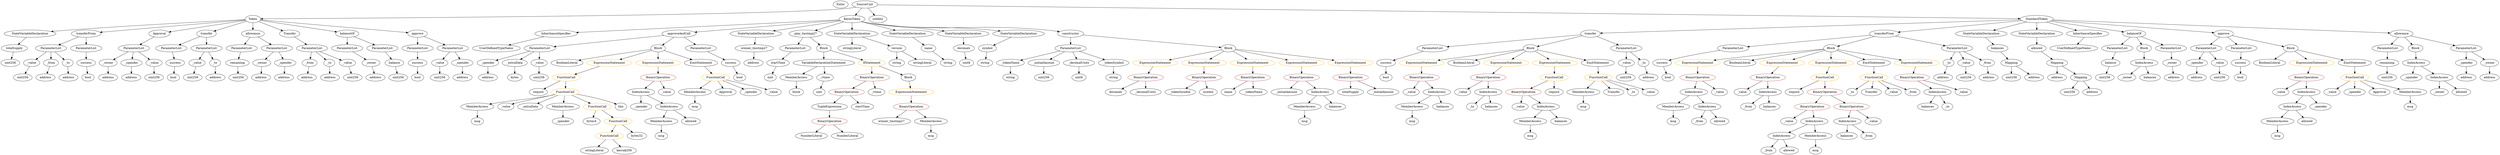 strict digraph {
	graph [bb="0,0,10418,756"];
	node [label="\N"];
	Enter	[height=0.5,
		pos="3520.6,738",
		width=0.83628];
	TupleExpression_Unnamed	[color=black,
		height=0.5,
		label=TupleExpression,
		pos="3536.6,234",
		width=2.0422];
	BinaryOperation_Unnamed_18	[color=brown,
		height=0.5,
		label=BinaryOperation,
		pos="3536.6,162",
		width=1.9867];
	TupleExpression_Unnamed -> BinaryOperation_Unnamed_18	[pos="e,3536.6,180.1 3536.6,215.7 3536.6,208.41 3536.6,199.73 3536.6,191.54"];
	VariableDeclaration_balances	[color=black,
		height=0.5,
		label=balances,
		pos="8312.6,522",
		width=1.1828];
	Mapping_Unnamed	[color=black,
		height=0.5,
		label=Mapping,
		pos="8364.6,450",
		width=1.2105];
	VariableDeclaration_balances -> Mapping_Unnamed	[pos="e,8352.4,467.47 8324.9,504.41 8331.1,496.13 8338.6,485.92 8345.5,476.66"];
	NumberLiteral_Unnamed	[color=black,
		height=0.5,
		label=NumberLiteral,
		pos="3463.6,90",
		width=1.765];
	Identifier_balances_3	[color=black,
		height=0.5,
		label=balances,
		pos="7701.6,90",
		width=1.1828];
	VariableDeclarationStatement_Unnamed	[color=black,
		height=0.5,
		label=VariableDeclarationStatement,
		pos="3456.6,450",
		width=3.3174];
	MemberAccess_Unnamed_12	[color=black,
		height=0.5,
		label=MemberAccess,
		pos="3372.6,378",
		width=1.9174];
	VariableDeclarationStatement_Unnamed -> MemberAccess_Unnamed_12	[pos="e,3392.4,395.55 3436.3,432.05 3425.8,423.31 3412.8,412.49 3401.3,402.9"];
	VariableDeclaration__vtime	[color=black,
		height=0.5,
		label=_vtime,
		pos="3495.6,378",
		width=0.98875];
	VariableDeclarationStatement_Unnamed -> VariableDeclaration__vtime	[pos="e,3486.3,395.62 3466.2,431.7 3470.6,423.78 3476,414.23 3480.9,405.44"];
	FunctionDefinition_transfer_1	[color=black,
		height=0.5,
		label=transfer,
		pos="6529.6,594",
		width=1.0719];
	ParameterList_Unnamed_13	[color=black,
		height=0.5,
		label=ParameterList,
		pos="5987.6,522",
		width=1.7095];
	FunctionDefinition_transfer_1 -> ParameterList_Unnamed_13	[pos="e,6042.9,530.14 6492.8,588.24 6402.5,576.58 6169.2,546.45 6054,531.57"];
	Block_Unnamed	[color=black,
		height=0.5,
		label=Block,
		pos="6385.6,522",
		width=0.90558];
	FunctionDefinition_transfer_1 -> Block_Unnamed	[pos="e,6409.6,534.65 6503.5,580.32 6480,568.9 6445.3,552.02 6419.6,539.54"];
	ParameterList_Unnamed_12	[color=black,
		height=0.5,
		label=ParameterList,
		pos="6770.6,522",
		width=1.7095];
	FunctionDefinition_transfer_1 -> ParameterList_Unnamed_12	[pos="e,6727.9,535.41 6561.6,583.7 6601.2,572.2 6669.2,552.45 6716.8,538.61"];
	ParameterList_Unnamed_11	[color=black,
		height=0.5,
		label=ParameterList,
		pos="601.59,522",
		width=1.7095];
	VariableDeclaration__owner	[color=black,
		height=0.5,
		label=_owner,
		pos="474.59,450",
		width=1.0719];
	ParameterList_Unnamed_11 -> VariableDeclaration__owner	[pos="e,498.97,464.44 573.72,505.64 554.61,495.1 529.12,481.06 508.78,469.85"];
	VariableDeclaration__spender	[color=black,
		height=0.5,
		label=_spender,
		pos="576.59,450",
		width=1.2521];
	ParameterList_Unnamed_11 -> VariableDeclaration__spender	[pos="e,582.7,468.1 595.41,503.7 592.72,496.15 589.49,487.12 586.48,478.68"];
	VariableDeclaration__value_1	[color=black,
		height=0.5,
		label=_value,
		pos="674.59,450",
		width=0.96103];
	ParameterList_Unnamed_11 -> VariableDeclaration__value_1	[pos="e,658.91,466.04 618.89,504.41 628.38,495.31 640.28,483.9 650.65,473.96"];
	ParameterList_Unnamed	[color=black,
		height=0.5,
		label=ParameterList,
		pos="1498.6,522",
		width=1.7095];
	Parameter__owner	[color=black,
		height=0.5,
		label=_owner,
		pos="1588.6,450",
		width=1.0719];
	ParameterList_Unnamed -> Parameter__owner	[pos="e,1569.4,465.95 1519.5,504.76 1531.7,495.25 1547.3,483.1 1560.6,472.77"];
	Parameter_success_3	[color=black,
		height=0.5,
		label=success,
		pos="5798.6,450",
		width=1.1135];
	ParameterList_Unnamed_13 -> Parameter_success_3	[pos="e,5828.8,462.21 5950.7,507.34 5918.8,495.5 5872.6,478.41 5839.5,466.16"];
	IfStatement_Unnamed	[color=orange,
		height=0.5,
		label=IfStatement,
		pos="3646.6,450",
		width=1.4739];
	BinaryOperation_Unnamed_16	[color=brown,
		height=0.5,
		label=BinaryOperation,
		pos="3646.6,378",
		width=1.9867];
	IfStatement_Unnamed -> BinaryOperation_Unnamed_16	[pos="e,3646.6,396.1 3646.6,431.7 3646.6,424.41 3646.6,415.73 3646.6,407.54"];
	Block_Unnamed_8	[color=black,
		height=0.5,
		label=Block,
		pos="3808.6,378",
		width=0.90558];
	IfStatement_Unnamed -> Block_Unnamed_8	[pos="e,3783.3,389.93 3678.6,435.17 3705.8,423.41 3744.9,406.53 3773.1,394.35"];
	Identifier__value_10	[color=black,
		height=0.5,
		label=_value,
		pos="9472.6,306",
		width=0.96103];
	FunctionDefinition_transferFrom_1	[color=black,
		height=0.5,
		label=transferFrom,
		pos="7852.6,594",
		width=1.6402];
	ParameterList_Unnamed_15	[color=black,
		height=0.5,
		label=ParameterList,
		pos="7221.6,522",
		width=1.7095];
	FunctionDefinition_transferFrom_1 -> ParameterList_Unnamed_15	[pos="e,7278.2,529.28 7797.7,586.91 7682.4,574.12 7415.4,544.5 7289.5,530.54"];
	Block_Unnamed_1	[color=black,
		height=0.5,
		label=Block,
		pos="7619.6,522",
		width=0.90558];
	FunctionDefinition_transferFrom_1 -> Block_Unnamed_1	[pos="e,7647.8,531.49 7811.5,580.65 7768.4,567.7 7701.2,547.52 7658.8,534.79"];
	ParameterList_Unnamed_14	[color=black,
		height=0.5,
		label=ParameterList,
		pos="8134.6,522",
		width=1.7095];
	FunctionDefinition_transferFrom_1 -> ParameterList_Unnamed_14	[pos="e,8088.7,534.39 7897.3,581.91 7946.1,569.78 8024.6,550.31 8077.8,537.11"];
	MemberAccess_Unnamed_11	[color=black,
		height=0.5,
		label=MemberAccess,
		pos="1986.6,234",
		width=1.9174];
	Identifier_msg_10	[color=black,
		height=0.5,
		label=msg,
		pos="1986.6,162",
		width=0.75];
	MemberAccess_Unnamed_11 -> Identifier_msg_10	[pos="e,1986.6,180.1 1986.6,215.7 1986.6,208.41 1986.6,199.73 1986.6,191.54"];
	Parameter_success	[color=black,
		height=0.5,
		label=success,
		pos="767.59,450",
		width=1.1135];
	ElementaryTypeName_bool	[color=black,
		height=0.5,
		label=bool,
		pos="761.59,378",
		width=0.76697];
	Parameter_success -> ElementaryTypeName_bool	[pos="e,763.06,396.1 766.11,431.7 765.48,424.41 764.74,415.73 764.04,407.54"];
	ParameterList_Unnamed_3	[color=black,
		height=0.5,
		label=ParameterList,
		pos="767.59,522",
		width=1.7095];
	ParameterList_Unnamed_3 -> Parameter_success	[pos="e,767.59,468.1 767.59,503.7 767.59,496.41 767.59,487.73 767.59,479.54"];
	VariableDeclaration_totalSupply	[color=black,
		height=0.5,
		label=totalSupply,
		pos="70.591,522",
		width=1.4739];
	ElementaryTypeName_uint256	[color=black,
		height=0.5,
		label=uint256,
		pos="37.591,450",
		width=1.0442];
	VariableDeclaration_totalSupply -> ElementaryTypeName_uint256	[pos="e,45.506,467.79 62.603,504.05 58.914,496.23 54.444,486.75 50.309,477.98"];
	Identifier__value_1	[color=black,
		height=0.5,
		label=_value,
		pos="5882.6,306",
		width=0.96103];
	ElementaryTypeName_string	[color=black,
		height=0.5,
		label=string,
		pos="3954.6,450",
		width=0.864];
	Parameter_startTime	[color=black,
		height=0.5,
		label=startTime,
		pos="3273.6,450",
		width=1.266];
	ElementaryTypeName_uint	[color=black,
		height=0.5,
		label=uint,
		pos="3258.6,378",
		width=0.75];
	Parameter_startTime -> ElementaryTypeName_uint	[pos="e,3262.3,396.1 3269.9,431.7 3268.3,424.32 3266.4,415.52 3264.6,407.25"];
	ExpressionStatement_Unnamed_1	[color=orange,
		height=0.5,
		label=ExpressionStatement,
		pos="5945.6,450",
		width=2.458];
	BinaryOperation_Unnamed_1	[color=brown,
		height=0.5,
		label=BinaryOperation,
		pos="5945.6,378",
		width=1.9867];
	ExpressionStatement_Unnamed_1 -> BinaryOperation_Unnamed_1	[pos="e,5945.6,396.1 5945.6,431.7 5945.6,424.41 5945.6,415.73 5945.6,407.54"];
	ElementaryTypeName_uint256_6	[color=black,
		height=0.5,
		label=uint256,
		pos="1515.6,378",
		width=1.0442];
	Identifier__value_5	[color=black,
		height=0.5,
		label=_value,
		pos="7440.6,162",
		width=0.96103];
	Parameter__spender_2	[color=black,
		height=0.5,
		label=_spender,
		pos="9144.6,450",
		width=1.2521];
	ElementaryTypeName_address_15	[color=black,
		height=0.5,
		label=address,
		pos="9146.6,378",
		width=1.0996];
	Parameter__spender_2 -> ElementaryTypeName_address_15	[pos="e,9146.1,396.1 9145.1,431.7 9145.3,424.41 9145.5,415.73 9145.8,407.54"];
	ExpressionStatement_Unnamed_11	[color=orange,
		height=0.5,
		label=ExpressionStatement,
		pos="4822.6,450",
		width=2.458];
	BinaryOperation_Unnamed_13	[color=brown,
		height=0.5,
		label=BinaryOperation,
		pos="4762.6,378",
		width=1.9867];
	ExpressionStatement_Unnamed_11 -> BinaryOperation_Unnamed_13	[pos="e,4777,395.79 4808.1,432.05 4800.9,423.71 4792.2,413.49 4784.2,404.25"];
	ElementaryTypeName_address_13	[color=black,
		height=0.5,
		label=address,
		pos="8079.6,378",
		width=1.0996];
	ElementaryTypeName_address	[color=black,
		height=0.5,
		label=address,
		pos="1610.6,378",
		width=1.0996];
	Identifier__to	[color=black,
		height=0.5,
		label=_to,
		pos="6143.6,234",
		width=0.75];
	ElementaryTypeName_bool_5	[color=black,
		height=0.5,
		label=bool,
		pos="9335.6,378",
		width=0.76697];
	ParameterList_Unnamed_4	[color=black,
		height=0.5,
		label=ParameterList,
		pos="224.59,522",
		width=1.7095];
	Parameter__value_1	[color=black,
		height=0.5,
		label=_value,
		pos="127.59,450",
		width=0.96103];
	ParameterList_Unnamed_4 -> Parameter__value_1	[pos="e,147.34,465.25 202.09,504.76 188.5,494.96 171.05,482.36 156.45,471.83"];
	Parameter__from	[color=black,
		height=0.5,
		label=_from,
		pos="213.59,450",
		width=0.93331];
	ParameterList_Unnamed_4 -> Parameter__from	[pos="e,216.28,468.1 221.87,503.7 220.71,496.32 219.33,487.52 218.03,479.25"];
	Parameter__to_1	[color=black,
		height=0.5,
		label=_to,
		pos="292.59,450",
		width=0.75];
	ParameterList_Unnamed_4 -> Parameter__to_1	[pos="e,278.44,465.57 240.71,504.41 249.67,495.19 260.94,483.58 270.69,473.54"];
	Identifier_totalSupply	[color=black,
		height=0.5,
		label=totalSupply,
		pos="5629.6,306",
		width=1.4739];
	Parameter__to_3	[color=black,
		height=0.5,
		label=_to,
		pos="8094.6,450",
		width=0.75];
	Parameter__to_3 -> ElementaryTypeName_address_13	[pos="e,8083.3,396.1 8090.9,431.7 8089.3,424.32 8087.4,415.52 8085.6,407.25"];
	FunctionCall_Unnamed_4	[color=orange,
		height=0.5,
		label=FunctionCall,
		pos="9799.6,378",
		width=1.6125];
	Identifier__value_11	[color=black,
		height=0.5,
		label=_value,
		pos="9696.6,306",
		width=0.96103];
	FunctionCall_Unnamed_4 -> Identifier__value_11	[pos="e,9717.1,320.93 9776.2,361.12 9761.5,351.09 9742.3,338.06 9726.4,327.29"];
	Identifier__spender_1	[color=black,
		height=0.5,
		label=_spender,
		pos="9794.6,306",
		width=1.2521];
	FunctionCall_Unnamed_4 -> Identifier__spender_1	[pos="e,9795.8,324.1 9798.4,359.7 9797.8,352.41 9797.2,343.73 9796.6,335.54"];
	Identifier_Approval	[color=black,
		height=0.5,
		label=Approval,
		pos="9903.6,306",
		width=1.266];
	FunctionCall_Unnamed_4 -> Identifier_Approval	[pos="e,9881.2,322.1 9823.2,361.12 9837.6,351.43 9856.2,338.92 9871.8,328.37"];
	MemberAccess_Unnamed_6	[color=black,
		height=0.5,
		label=MemberAccess,
		pos="10037,306",
		width=1.9174];
	FunctionCall_Unnamed_4 -> MemberAccess_Unnamed_6	[pos="e,9992.1,320.15 9840.6,364.89 9879.5,353.4 9938.2,336.07 9981.2,323.36"];
	StateVariableDeclaration_Unnamed_1	[color=black,
		height=0.5,
		label=StateVariableDeclaration,
		pos="8262.6,594",
		width=2.8184];
	StateVariableDeclaration_Unnamed_1 -> VariableDeclaration_balances	[pos="e,8300.7,539.62 8275,575.7 8280.7,567.61 8287.7,557.81 8294.1,548.87"];
	Parameter__spender_4	[color=black,
		height=0.5,
		label=_spender,
		pos="2079.6,450",
		width=1.2521];
	ElementaryTypeName_address_21	[color=black,
		height=0.5,
		label=address,
		pos="2079.6,378",
		width=1.0996];
	Parameter__spender_4 -> ElementaryTypeName_address_21	[pos="e,2079.6,396.1 2079.6,431.7 2079.6,424.41 2079.6,415.73 2079.6,407.54"];
	ParameterList_Unnamed_18	[color=black,
		height=0.5,
		label=ParameterList,
		pos="9194.6,522",
		width=1.7095];
	ParameterList_Unnamed_18 -> Parameter__spender_2	[pos="e,9156.6,467.79 9182.5,504.05 9176.7,495.97 9169.7,486.12 9163.2,477.11"];
	Parameter__value_5	[color=black,
		height=0.5,
		label=_value,
		pos="9242.6,450",
		width=0.96103];
	ParameterList_Unnamed_18 -> Parameter__value_5	[pos="e,9231.4,467.31 9206.2,504.05 9211.8,495.85 9218.7,485.83 9225,476.71"];
	ElementaryTypeName_uint_1	[color=black,
		height=0.5,
		label=uint,
		pos="3472.6,306",
		width=0.75];
	Identifier__to_3	[color=black,
		height=0.5,
		label=_to,
		pos="7700.6,306",
		width=0.75];
	Identifier_require_2	[color=black,
		height=0.5,
		label=require,
		pos="2265.6,306",
		width=1.0026];
	BinaryOperation_Unnamed_11	[color=brown,
		height=0.5,
		label=BinaryOperation,
		pos="5629.6,378",
		width=1.9867];
	BinaryOperation_Unnamed_11 -> Identifier_totalSupply	[pos="e,5629.6,324.1 5629.6,359.7 5629.6,352.41 5629.6,343.73 5629.6,335.54"];
	Identifier__initialAmount_1	[color=black,
		height=0.5,
		label=_initialAmount,
		pos="5765.6,306",
		width=1.7927];
	BinaryOperation_Unnamed_11 -> Identifier__initialAmount_1	[pos="e,5735.6,322.42 5660.1,361.29 5679.4,351.36 5704.6,338.41 5725.5,327.66"];
	BinaryOperation_Unnamed_9	[color=brown,
		height=0.5,
		label=BinaryOperation,
		pos="9584.6,378",
		width=1.9867];
	BinaryOperation_Unnamed_9 -> Identifier__value_10	[pos="e,9493.9,320.33 9558.6,360.76 9542.2,350.5 9520.9,337.18 9503.6,326.37"];
	IndexAccess_Unnamed_11	[color=black,
		height=0.5,
		label=IndexAccess,
		pos="9584.6,306",
		width=1.6402];
	BinaryOperation_Unnamed_9 -> IndexAccess_Unnamed_11	[pos="e,9584.6,324.1 9584.6,359.7 9584.6,352.41 9584.6,343.73 9584.6,335.54"];
	StateVariableDeclaration_Unnamed	[color=black,
		height=0.5,
		label=StateVariableDeclaration,
		pos="139.59,594",
		width=2.8184];
	StateVariableDeclaration_Unnamed -> VariableDeclaration_totalSupply	[pos="e,86.665,539.31 122.89,576.05 114.37,567.42 103.87,556.76 94.512,547.27"];
	BinaryOperation_Unnamed_14	[color=brown,
		height=0.5,
		label=BinaryOperation,
		pos="5017.6,378",
		width=1.9867];
	Identifier__tokenSymbol	[color=black,
		height=0.5,
		label=_tokenSymbol,
		pos="4904.6,306",
		width=1.8065];
	BinaryOperation_Unnamed_14 -> Identifier__tokenSymbol	[pos="e,4930.4,322.98 4991.7,360.94 4976.3,351.43 4956.6,339.24 4939.9,328.86"];
	Identifier_symbol	[color=black,
		height=0.5,
		label=symbol,
		pos="5025.6,306",
		width=1.0581];
	BinaryOperation_Unnamed_14 -> Identifier_symbol	[pos="e,5023.6,324.1 5019.6,359.7 5020.4,352.41 5021.4,343.73 5022.3,335.54"];
	BinaryOperation_Unnamed_6	[color=brown,
		height=0.5,
		label=BinaryOperation,
		pos="7950.6,378",
		width=1.9867];
	IndexAccess_Unnamed_6	[color=black,
		height=0.5,
		label=IndexAccess,
		pos="8079.6,306",
		width=1.6402];
	BinaryOperation_Unnamed_6 -> IndexAccess_Unnamed_6	[pos="e,8051.8,322.1 7979.9,361.12 7998.2,351.15 8022.1,338.21 8041.8,327.48"];
	Identifier__value_6	[color=black,
		height=0.5,
		label=_value,
		pos="8191.6,306",
		width=0.96103];
	BinaryOperation_Unnamed_6 -> Identifier__value_6	[pos="e,8164.8,317.88 8001.2,364.95 8041.3,355.04 8098.4,340.06 8147.6,324 8149.7,323.31 8151.8,322.58 8154,321.82"];
	ExpressionStatement_Unnamed_12	[color=orange,
		height=0.5,
		label=ExpressionStatement,
		pos="5017.6,450",
		width=2.458];
	ExpressionStatement_Unnamed_12 -> BinaryOperation_Unnamed_14	[pos="e,5017.6,396.1 5017.6,431.7 5017.6,424.41 5017.6,415.73 5017.6,407.54"];
	ElementaryTypeName_address_9	[color=black,
		height=0.5,
		label=address,
		pos="474.59,378",
		width=1.0996];
	VariableDeclaration__owner -> ElementaryTypeName_address_9	[pos="e,474.59,396.1 474.59,431.7 474.59,424.41 474.59,415.73 474.59,407.54"];
	ElementaryTypeName_address_1	[color=black,
		height=0.5,
		label=address,
		pos="939.59,378",
		width=1.0996];
	FunctionCall_Unnamed_1	[color=orange,
		height=0.5,
		label=FunctionCall,
		pos="6654.6,378",
		width=1.6125];
	MemberAccess_Unnamed_2	[color=black,
		height=0.5,
		label=MemberAccess,
		pos="6616.6,306",
		width=1.9174];
	FunctionCall_Unnamed_1 -> MemberAccess_Unnamed_2	[pos="e,6626,324.28 6645.4,360.05 6641.2,352.35 6636.1,343.03 6631.4,334.36"];
	Identifier_Transfer	[color=black,
		height=0.5,
		label=Transfer,
		pos="6745.6,306",
		width=1.1689];
	FunctionCall_Unnamed_1 -> Identifier_Transfer	[pos="e,6725.8,322.19 6675.7,360.76 6688,351.31 6703.6,339.27 6717,328.98"];
	Identifier__to_1	[color=black,
		height=0.5,
		label=_to,
		pos="6832.6,306",
		width=0.75];
	FunctionCall_Unnamed_1 -> Identifier__to_1	[pos="e,6811.4,317.37 6692.3,363.9 6721.1,353.66 6761.7,338.73 6796.6,324 6798.1,323.36 6799.6,322.7 6801.2,322.01"];
	Identifier__value_3	[color=black,
		height=0.5,
		label=_value,
		pos="6912.6,306",
		width=0.96103];
	FunctionCall_Unnamed_1 -> Identifier__value_3	[pos="e,6886.3,317.81 6698.5,365.79 6706.2,363.85 6714.1,361.86 6721.6,360 6786.9,343.73 6804.4,344.16 6868.6,324 6870.8,323.29 6873.2,\
322.52 6875.5,321.72"];
	Parameter__spender_3	[color=black,
		height=0.5,
		label=_spender,
		pos="10277,450",
		width=1.2521];
	ElementaryTypeName_address_17	[color=black,
		height=0.5,
		label=address,
		pos="10280,378",
		width=1.0996];
	Parameter__spender_3 -> ElementaryTypeName_address_17	[pos="e,10279,396.1 10277,431.7 10278,424.41 10278,415.73 10278,407.54"];
	Identifier_require_1	[color=black,
		height=0.5,
		label=require,
		pos="7457.6,306",
		width=1.0026];
	BinaryOperation_Unnamed_2	[color=brown,
		height=0.5,
		label=BinaryOperation,
		pos="6218.6,378",
		width=1.9867];
	Identifier__value_2	[color=black,
		height=0.5,
		label=_value,
		pos="6106.6,306",
		width=0.96103];
	BinaryOperation_Unnamed_2 -> Identifier__value_2	[pos="e,6127.9,320.33 6192.6,360.76 6176.2,350.5 6154.9,337.18 6137.6,326.37"];
	IndexAccess_Unnamed_2	[color=black,
		height=0.5,
		label=IndexAccess,
		pos="6218.6,306",
		width=1.6402];
	BinaryOperation_Unnamed_2 -> IndexAccess_Unnamed_2	[pos="e,6218.6,324.1 6218.6,359.7 6218.6,352.41 6218.6,343.73 6218.6,335.54"];
	ElementaryTypeName_string_2	[color=black,
		height=0.5,
		label=string,
		pos="3748.6,450",
		width=0.864];
	ElementaryTypeName_bool_1	[color=black,
		height=0.5,
		label=bool,
		pos="383.59,378",
		width=0.76697];
	ElementaryTypeName_address_12	[color=black,
		height=0.5,
		label=address,
		pos="8269.6,378",
		width=1.0996];
	Identifier_balances_4	[color=black,
		height=0.5,
		label=balances,
		pos="8035.6,234",
		width=1.1828];
	IndexAccess_Unnamed_6 -> Identifier_balances_4	[pos="e,8046.1,251.79 8068.9,288.05 8063.9,280.06 8057.8,270.33 8052.2,261.4"];
	Identifier__to_2	[color=black,
		height=0.5,
		label=_to,
		pos="8123.6,234",
		width=0.75];
	IndexAccess_Unnamed_6 -> Identifier__to_2	[pos="e,8113.6,250.83 8090.2,288.05 8095.5,279.73 8101.9,269.54 8107.7,260.32"];
	Identifier__value_14	[color=black,
		height=0.5,
		label=_value,
		pos="2108.6,234",
		width=0.96103];
	ParameterList_Unnamed_7	[color=black,
		height=0.5,
		label=ParameterList,
		pos="1780.6,522",
		width=1.7095];
	Parameter_success_2	[color=black,
		height=0.5,
		label=success,
		pos="1780.6,450",
		width=1.1135];
	ParameterList_Unnamed_7 -> Parameter_success_2	[pos="e,1780.6,468.1 1780.6,503.7 1780.6,496.41 1780.6,487.73 1780.6,479.54"];
	InheritanceSpecifier_Unnamed_1	[color=black,
		height=0.5,
		label=InheritanceSpecifier,
		pos="2412.6,594",
		width=2.3333];
	UserDefinedTypeName_Unnamed_1	[color=black,
		height=0.5,
		label=UserDefinedTypeName,
		pos="2118.6,522",
		width=2.7214];
	InheritanceSpecifier_Unnamed_1 -> UserDefinedTypeName_Unnamed_1	[pos="e,2176.9,536.89 2358,580 2310,568.58 2240,551.91 2188.1,539.54"];
	NumberLiteral_Unnamed_1	[color=black,
		height=0.5,
		label=NumberLiteral,
		pos="3608.6,90",
		width=1.765];
	ParameterList_Unnamed_19	[color=black,
		height=0.5,
		label=ParameterList,
		pos="9335.6,522",
		width=1.7095];
	Parameter_success_5	[color=black,
		height=0.5,
		label=success,
		pos="9335.6,450",
		width=1.1135];
	ParameterList_Unnamed_19 -> Parameter_success_5	[pos="e,9335.6,468.1 9335.6,503.7 9335.6,496.41 9335.6,487.73 9335.6,479.54"];
	BinaryOperation_Unnamed_10	[color=brown,
		height=0.5,
		label=BinaryOperation,
		pos="5407.6,378",
		width=1.9867];
	Identifier__initialAmount	[color=black,
		height=0.5,
		label=_initialAmount,
		pos="5357.6,306",
		width=1.7927];
	BinaryOperation_Unnamed_10 -> Identifier__initialAmount	[pos="e,5369.6,323.79 5395.5,360.05 5389.7,351.97 5382.7,342.12 5376.2,333.11"];
	IndexAccess_Unnamed_15	[color=black,
		height=0.5,
		label=IndexAccess,
		pos="5499.6,306",
		width=1.6402];
	BinaryOperation_Unnamed_10 -> IndexAccess_Unnamed_15	[pos="e,5478.3,323.23 5429.4,360.41 5441.3,351.37 5456.2,340.03 5469.2,330.13"];
	ElementaryTypeName_uint256_7	[color=black,
		height=0.5,
		label=uint256,
		pos="674.59,378",
		width=1.0442];
	BinaryOperation_Unnamed	[color=brown,
		height=0.5,
		label=BinaryOperation,
		pos="6367.6,306",
		width=1.9867];
	Identifier__value	[color=black,
		height=0.5,
		label=_value,
		pos="6353.6,234",
		width=0.96103];
	BinaryOperation_Unnamed -> Identifier__value	[pos="e,6357,252.1 6364.1,287.7 6362.7,280.32 6360.9,271.52 6359.2,263.25"];
	IndexAccess_Unnamed	[color=black,
		height=0.5,
		label=IndexAccess,
		pos="6465.6,234",
		width=1.6402];
	BinaryOperation_Unnamed -> IndexAccess_Unnamed	[pos="e,6443.3,250.91 6390.3,288.76 6403.4,279.42 6420,267.55 6434.3,257.33"];
	FunctionCall_Unnamed_5	[color=orange,
		height=0.5,
		label=FunctionCall,
		pos="3009.6,378",
		width=1.6125];
	MemberAccess_Unnamed_9	[color=black,
		height=0.5,
		label=MemberAccess,
		pos="2917.6,306",
		width=1.9174];
	FunctionCall_Unnamed_5 -> MemberAccess_Unnamed_9	[pos="e,2939.3,323.55 2988.7,361.12 2976.7,352 2961.5,340.4 2948.2,330.28"];
	Identifier_Approval_1	[color=black,
		height=0.5,
		label=Approval,
		pos="3050.6,306",
		width=1.266];
	FunctionCall_Unnamed_5 -> Identifier_Approval_1	[pos="e,3040.8,323.79 3019.5,360.05 3024.1,352.14 3029.8,342.54 3035,333.69"];
	Identifier__spender_4	[color=black,
		height=0.5,
		label=_spender,
		pos="3159.6,306",
		width=1.2521];
	FunctionCall_Unnamed_5 -> Identifier__spender_4	[pos="e,3131.1,320.3 3040.7,362.5 3063.9,351.63 3095.9,336.7 3120.9,325.07"];
	Identifier__value_13	[color=black,
		height=0.5,
		label=_value,
		pos="3257.6,306",
		width=0.96103];
	FunctionCall_Unnamed_5 -> Identifier__value_13	[pos="e,3230.8,317.92 3053.4,365.91 3108.6,351.87 3198.4,328.91 3213.6,324 3215.7,323.32 3217.8,322.6 3220,321.85"];
	Identifier__from_2	[color=black,
		height=0.5,
		label=_from,
		pos="7294.6,234",
		width=0.93331];
	ElementaryTypeName_uint256_16	[color=black,
		height=0.5,
		label=uint256,
		pos="2291.6,378",
		width=1.0442];
	MemberAccess_Unnamed_8	[color=black,
		height=0.5,
		label=MemberAccess,
		pos="2767.6,162",
		width=1.9174];
	Identifier_msg_8	[color=black,
		height=0.5,
		label=msg,
		pos="2767.6,90",
		width=0.75];
	MemberAccess_Unnamed_8 -> Identifier_msg_8	[pos="e,2767.6,108.1 2767.6,143.7 2767.6,136.41 2767.6,127.73 2767.6,119.54"];
	Identifier_msg_1	[color=black,
		height=0.5,
		label=msg,
		pos="5888.6,162",
		width=0.75];
	IndexAccess_Unnamed_1	[color=black,
		height=0.5,
		label=IndexAccess,
		pos="5994.6,306",
		width=1.6402];
	MemberAccess_Unnamed_1	[color=black,
		height=0.5,
		label=MemberAccess,
		pos="5888.6,234",
		width=1.9174];
	IndexAccess_Unnamed_1 -> MemberAccess_Unnamed_1	[pos="e,5912.9,251.06 5970.5,289.12 5956.3,279.7 5938,267.61 5922.3,257.25"];
	Identifier_balances_1	[color=black,
		height=0.5,
		label=balances,
		pos="6018.6,234",
		width=1.1828];
	IndexAccess_Unnamed_1 -> Identifier_balances_1	[pos="e,6012.7,252.1 6000.5,287.7 6003.1,280.24 6006.1,271.32 6009,262.97"];
	Identifier__from_1	[color=black,
		height=0.5,
		label=_from,
		pos="7350.6,18",
		width=0.93331];
	Parameter__value_4	[color=black,
		height=0.5,
		label=_value,
		pos="8174.6,450",
		width=0.96103];
	ElementaryTypeName_uint256_9	[color=black,
		height=0.5,
		label=uint256,
		pos="8174.6,378",
		width=1.0442];
	Parameter__value_4 -> ElementaryTypeName_uint256_9	[pos="e,8174.6,396.1 8174.6,431.7 8174.6,424.41 8174.6,415.73 8174.6,407.54"];
	IndexAccess_Unnamed_10	[color=black,
		height=0.5,
		label=IndexAccess,
		pos="8926.6,450",
		width=1.6402];
	Identifier__owner	[color=black,
		height=0.5,
		label=_owner,
		pos="8850.6,378",
		width=1.0719];
	IndexAccess_Unnamed_10 -> Identifier__owner	[pos="e,8867.4,394.51 8908.6,432.41 8898.7,423.35 8886.4,411.99 8875.6,402.08"];
	Identifier_balances_6	[color=black,
		height=0.5,
		label=balances,
		pos="8949.6,378",
		width=1.1828];
	IndexAccess_Unnamed_10 -> Identifier_balances_6	[pos="e,8944,396.1 8932.3,431.7 8934.7,424.24 8937.7,415.32 8940.4,406.97"];
	StateVariableDeclaration_Unnamed_2	[color=black,
		height=0.5,
		label=StateVariableDeclaration,
		pos="8483.6,594",
		width=2.8184];
	VariableDeclaration_allowed	[color=black,
		height=0.5,
		label=allowed,
		pos="8483.6,522",
		width=1.0858];
	StateVariableDeclaration_Unnamed_2 -> VariableDeclaration_allowed	[pos="e,8483.6,540.1 8483.6,575.7 8483.6,568.41 8483.6,559.73 8483.6,551.54"];
	Identifier_name	[color=black,
		height=0.5,
		label=name,
		pos="5111.6,306",
		width=0.83628];
	IndexAccess_Unnamed_3	[color=black,
		height=0.5,
		label=IndexAccess,
		pos="7703.6,162",
		width=1.6402];
	IndexAccess_Unnamed_3 -> Identifier_balances_3	[pos="e,7702.1,108.1 7703.1,143.7 7702.9,136.41 7702.6,127.73 7702.4,119.54"];
	Identifier__from	[color=black,
		height=0.5,
		label=_from,
		pos="7795.6,90",
		width=0.93331];
	IndexAccess_Unnamed_3 -> Identifier__from	[pos="e,7776.9,105.25 7724.9,144.76 7737.7,135.05 7754.1,122.6 7767.8,112.13"];
	BinaryOperation_Unnamed_5	[color=brown,
		height=0.5,
		label=BinaryOperation,
		pos="7550.6,234",
		width=1.9867];
	BinaryOperation_Unnamed_5 -> Identifier__value_5	[pos="e,7461.9,176.56 7525.1,216.76 7509.1,206.57 7488.3,193.36 7471.4,182.58"];
	IndexAccess_Unnamed_4	[color=black,
		height=0.5,
		label=IndexAccess,
		pos="7552.6,162",
		width=1.6402];
	BinaryOperation_Unnamed_5 -> IndexAccess_Unnamed_4	[pos="e,7552.1,180.1 7551.1,215.7 7551.3,208.41 7551.5,199.73 7551.8,191.54"];
	FunctionCall_Unnamed_6	[color=orange,
		height=0.5,
		label=FunctionCall,
		pos="2405.6,378",
		width=1.6125];
	FunctionCall_Unnamed_6 -> Identifier_require_2	[pos="e,2290.6,319.48 2375.9,362.15 2353.9,351.16 2323.9,336.13 2300.7,324.54"];
	FunctionCall_Unnamed_7	[color=orange,
		height=0.5,
		label=FunctionCall,
		pos="2377.6,306",
		width=1.6125];
	FunctionCall_Unnamed_6 -> FunctionCall_Unnamed_7	[pos="e,2384.4,324.1 2398.7,359.7 2395.7,352.15 2392,343.12 2388.7,334.68"];
	Parameter__value_2	[color=black,
		height=0.5,
		label=_value,
		pos="1873.6,450",
		width=0.96103];
	ElementaryTypeName_uint256_4	[color=black,
		height=0.5,
		label=uint256,
		pos="1873.6,378",
		width=1.0442];
	Parameter__value_2 -> ElementaryTypeName_uint256_4	[pos="e,1873.6,396.1 1873.6,431.7 1873.6,424.41 1873.6,415.73 1873.6,407.54"];
	Identifier__spender_3	[color=black,
		height=0.5,
		label=_spender,
		pos="2687.6,234",
		width=1.2521];
	ParameterList_Unnamed_23	[color=black,
		height=0.5,
		label=ParameterList,
		pos="2296.6,522",
		width=1.7095];
	ParameterList_Unnamed_23 -> Parameter__spender_4	[pos="e,2114,462.09 2256.3,508 2218.9,495.93 2163.2,477.99 2124.4,465.47"];
	Parameter__extraData	[color=black,
		height=0.5,
		label=_extraData,
		pos="2193.6,450",
		width=1.4046];
	ParameterList_Unnamed_23 -> Parameter__extraData	[pos="e,2216.4,466.5 2273,504.94 2258.9,495.38 2240.9,483.12 2225.5,472.71"];
	Parameter__value_6	[color=black,
		height=0.5,
		label=_value,
		pos="2296.6,450",
		width=0.96103];
	ParameterList_Unnamed_23 -> Parameter__value_6	[pos="e,2296.6,468.1 2296.6,503.7 2296.6,496.41 2296.6,487.73 2296.6,479.54"];
	ParameterList_Unnamed_17	[color=black,
		height=0.5,
		label=ParameterList,
		pos="8816.6,522",
		width=1.7095];
	Parameter_balance_1	[color=black,
		height=0.5,
		label=balance,
		pos="8783.6,450",
		width=1.0719];
	ParameterList_Unnamed_17 -> Parameter_balance_1	[pos="e,8791.4,467.62 8808.4,503.7 8804.8,495.95 8800.4,486.64 8796.3,478.02"];
	ElementaryTypeName_string_4	[color=black,
		height=0.5,
		label=string,
		pos="4641.6,378",
		width=0.864];
	BooleanLiteral_Unnamed_3	[color=black,
		height=0.5,
		label=BooleanLiteral,
		pos="2413.6,450",
		width=1.7788];
	MemberAccess_Unnamed_7	[color=black,
		height=0.5,
		label=MemberAccess,
		pos="5434.6,234",
		width=1.9174];
	Identifier_msg_7	[color=black,
		height=0.5,
		label=msg,
		pos="5434.6,162",
		width=0.75];
	MemberAccess_Unnamed_7 -> Identifier_msg_7	[pos="e,5434.6,180.1 5434.6,215.7 5434.6,208.41 5434.6,199.73 5434.6,191.54"];
	Identifier__tokenName	[color=black,
		height=0.5,
		label=_tokenName,
		pos="5217.6,306",
		width=1.5986];
	FunctionDefinition_approveAndCall	[color=black,
		height=0.5,
		label=approveAndCall,
		pos="2882.6,594",
		width=1.9867];
	FunctionDefinition_approveAndCall -> ParameterList_Unnamed_23	[pos="e,2352.6,529.69 2819,585.41 2707.6,572.1 2478,544.67 2363.9,531.04"];
	Block_Unnamed_6	[color=black,
		height=0.5,
		label=Block,
		pos="2779.6,522",
		width=0.90558];
	FunctionDefinition_approveAndCall -> Block_Unnamed_6	[pos="e,2799.4,536.49 2858.4,576.59 2843.6,566.48 2824.4,553.46 2808.7,542.79"];
	ParameterList_Unnamed_24	[color=black,
		height=0.5,
		label=ParameterList,
		pos="2949.6,522",
		width=1.7095];
	FunctionDefinition_approveAndCall -> ParameterList_Unnamed_24	[pos="e,2933.5,539.79 2898.8,576.05 2906.9,567.63 2916.8,557.28 2925.7,547.97"];
	ElementaryTypeName_bool_6	[color=black,
		height=0.5,
		label=bool,
		pos="3113.6,378",
		width=0.76697];
	ElementaryTypeName_bool_3	[color=black,
		height=0.5,
		label=bool,
		pos="5798.6,378",
		width=0.76697];
	Identifier__spender_5	[color=black,
		height=0.5,
		label=_spender,
		pos="2349.6,162",
		width=1.2521];
	Identifier_msg_2	[color=black,
		height=0.5,
		label=msg,
		pos="6616.6,234",
		width=0.75];
	MemberAccess_Unnamed_2 -> Identifier_msg_2	[pos="e,6616.6,252.1 6616.6,287.7 6616.6,280.41 6616.6,271.73 6616.6,263.54"];
	ExpressionStatement_Unnamed_6	[color=orange,
		height=0.5,
		label=ExpressionStatement,
		pos="7082.6,450",
		width=2.458];
	BinaryOperation_Unnamed_8	[color=brown,
		height=0.5,
		label=BinaryOperation,
		pos="7082.6,378",
		width=1.9867];
	ExpressionStatement_Unnamed_6 -> BinaryOperation_Unnamed_8	[pos="e,7082.6,396.1 7082.6,431.7 7082.6,424.41 7082.6,415.73 7082.6,407.54"];
	ElementaryTypeName_address_10	[color=black,
		height=0.5,
		label=address,
		pos="576.59,378",
		width=1.0996];
	VariableDeclaration__spender -> ElementaryTypeName_address_10	[pos="e,576.59,396.1 576.59,431.7 576.59,424.41 576.59,415.73 576.59,407.54"];
	BooleanLiteral_Unnamed_1	[color=black,
		height=0.5,
		label=BooleanLiteral,
		pos="7253.6,450",
		width=1.7788];
	Identifier_msg_9	[color=black,
		height=0.5,
		label=msg,
		pos="2917.6,234",
		width=0.75];
	MemberAccess_Unnamed_9 -> Identifier_msg_9	[pos="e,2917.6,252.1 2917.6,287.7 2917.6,280.41 2917.6,271.73 2917.6,263.54"];
	StateVariableDeclaration_Unnamed_7	[color=black,
		height=0.5,
		label=StateVariableDeclaration,
		pos="3181.6,594",
		width=2.8184];
	VariableDeclaration_winner_tmstmp27	[color=black,
		height=0.5,
		label=winner_tmstmp27,
		pos="3175.6,522",
		width=2.1392];
	StateVariableDeclaration_Unnamed_7 -> VariableDeclaration_winner_tmstmp27	[pos="e,3177.1,540.1 3180.1,575.7 3179.5,568.41 3178.7,559.73 3178,551.54"];
	ElementaryTypeName_address_7	[color=black,
		height=0.5,
		label=address,
		pos="1323.6,378",
		width=1.0996];
	ExpressionStatement_Unnamed_5	[color=orange,
		height=0.5,
		label=ExpressionStatement,
		pos="7424.6,450",
		width=2.458];
	BinaryOperation_Unnamed_7	[color=brown,
		height=0.5,
		label=BinaryOperation,
		pos="7344.6,378",
		width=1.9867];
	ExpressionStatement_Unnamed_5 -> BinaryOperation_Unnamed_7	[pos="e,7363.8,395.79 7405.2,432.05 7395.3,423.37 7383,412.64 7372.1,403.11"];
	Identifier_winner_tmstmp27	[color=black,
		height=0.5,
		label=winner_tmstmp27,
		pos="3739.6,162",
		width=2.1392];
	ElementaryTypeName_uint256_11	[color=black,
		height=0.5,
		label=uint256,
		pos="9242.6,378",
		width=1.0442];
	IndexAccess_Unnamed_5	[color=black,
		height=0.5,
		label=IndexAccess,
		pos="7410.6,90",
		width=1.6402];
	IndexAccess_Unnamed_5 -> Identifier__from_1	[pos="e,7363.9,34.511 7396.4,72.411 7388.8,63.62 7379.4,52.663 7371.1,42.965"];
	Identifier_allowed	[color=black,
		height=0.5,
		label=allowed,
		pos="7441.6,18",
		width=1.0858];
	IndexAccess_Unnamed_5 -> Identifier_allowed	[pos="e,7434,36.104 7418.3,71.697 7421.6,64.067 7425.7,54.916 7429.5,46.396"];
	BooleanLiteral_Unnamed	[color=black,
		height=0.5,
		label=BooleanLiteral,
		pos="6116.6,450",
		width=1.7788];
	Identifier__value_7	[color=black,
		height=0.5,
		label=_value,
		pos="7232.6,306",
		width=0.96103];
	BinaryOperation_Unnamed_7 -> Identifier__value_7	[pos="e,7253.9,320.33 7318.6,360.76 7302.2,350.5 7280.9,337.18 7263.6,326.37"];
	IndexAccess_Unnamed_7	[color=black,
		height=0.5,
		label=IndexAccess,
		pos="7344.6,306",
		width=1.6402];
	BinaryOperation_Unnamed_7 -> IndexAccess_Unnamed_7	[pos="e,7344.6,324.1 7344.6,359.7 7344.6,352.41 7344.6,343.73 7344.6,335.54"];
	FunctionCall_Unnamed_7 -> MemberAccess_Unnamed_11	[pos="e,2037.3,246.58 2334.9,293.46 2326.8,291.49 2318.5,289.57 2310.6,288 2202.2,266.38 2173.3,271.78 2064.6,252 2059.3,251.04 2053.9,\
249.99 2048.4,248.89"];
	FunctionCall_Unnamed_7 -> Identifier__value_14	[pos="e,2134.7,246.08 2334,293.77 2326.2,291.81 2318.2,289.82 2310.6,288 2240.1,271.09 2220.8,273.38 2151.6,252 2149.6,251.39 2147.6,250.72 \
2145.6,250.03"];
	Identifier__extraData	[color=black,
		height=0.5,
		label=_extraData,
		pos="2211.6,234",
		width=1.4046];
	FunctionCall_Unnamed_7 -> Identifier__extraData	[pos="e,2243.3,248.38 2344.4,291 2318.3,280 2281.8,264.6 2253.7,252.74"];
	MemberAccess_Unnamed_10	[color=black,
		height=0.5,
		label=MemberAccess,
		pos="2349.6,234",
		width=1.9174];
	FunctionCall_Unnamed_7 -> MemberAccess_Unnamed_10	[pos="e,2356.4,252.1 2370.7,287.7 2367.7,280.15 2364,271.12 2360.7,262.68"];
	FunctionCall_Unnamed_8	[color=orange,
		height=0.5,
		label=FunctionCall,
		pos="2494.6,234",
		width=1.6125];
	FunctionCall_Unnamed_7 -> FunctionCall_Unnamed_8	[pos="e,2468.7,250.49 2403.6,289.46 2419.9,279.68 2441.3,266.91 2459.2,256.2"];
	Identifier_this	[color=black,
		height=0.5,
		label=this,
		pos="2597.6,234",
		width=0.75];
	FunctionCall_Unnamed_7 -> Identifier_this	[pos="e,2576.5,245.64 2422.5,294.22 2460.2,284.67 2515.1,269.55 2561.6,252 2563.1,251.42 2564.7,250.8 2566.3,250.16"];
	Identifier_Transfer_1	[color=black,
		height=0.5,
		label=Transfer,
		pos="7787.6,306",
		width=1.1689];
	ElementaryTypeName_address_8	[color=black,
		height=0.5,
		label=address,
		pos="1420.6,378",
		width=1.0996];
	Identifier_allowed_4	[color=black,
		height=0.5,
		label=allowed,
		pos="2893.6,162",
		width=1.0858];
	MemberAccess_Unnamed_3	[color=black,
		height=0.5,
		label=MemberAccess,
		pos="7556.6,90",
		width=1.9174];
	Identifier_msg_3	[color=black,
		height=0.5,
		label=msg,
		pos="7556.6,18",
		width=0.75];
	MemberAccess_Unnamed_3 -> Identifier_msg_3	[pos="e,7556.6,36.104 7556.6,71.697 7556.6,64.407 7556.6,55.726 7556.6,47.536"];
	ParameterList_Unnamed_9	[color=black,
		height=0.5,
		label=ParameterList,
		pos="1049.6,522",
		width=1.7095];
	Parameter_remaining	[color=black,
		height=0.5,
		label=remaining,
		pos="1032.6,450",
		width=1.2798];
	ParameterList_Unnamed_9 -> Parameter_remaining	[pos="e,1036.7,468.1 1045.4,503.7 1043.6,496.32 1041.5,487.52 1039.5,479.25"];
	Identifier__owner_1	[color=black,
		height=0.5,
		label=_owner,
		pos="10163,306",
		width=1.0719];
	BinaryOperation_Unnamed_18 -> NumberLiteral_Unnamed	[pos="e,3481,107.71 3519.3,144.41 3510.3,135.76 3499.1,125 3489.1,115.42"];
	BinaryOperation_Unnamed_18 -> NumberLiteral_Unnamed_1	[pos="e,3591.3,107.79 3554,144.05 3562.8,135.54 3573.5,125.07 3583.2,115.68"];
	ExpressionStatement_Unnamed_15	[color=orange,
		height=0.5,
		label=ExpressionStatement,
		pos="3856.6,306",
		width=2.458];
	BinaryOperation_Unnamed_19	[color=brown,
		height=0.5,
		label=BinaryOperation,
		pos="3856.6,234",
		width=1.9867];
	ExpressionStatement_Unnamed_15 -> BinaryOperation_Unnamed_19	[pos="e,3856.6,252.1 3856.6,287.7 3856.6,280.41 3856.6,271.73 3856.6,263.54"];
	FunctionDefinition_play_tmstmp27	[color=black,
		height=0.5,
		label=play_tmstmp27,
		pos="3378.6,594",
		width=1.8897];
	ParameterList_Unnamed_25	[color=black,
		height=0.5,
		label=ParameterList,
		pos="3340.6,522",
		width=1.7095];
	FunctionDefinition_play_tmstmp27 -> ParameterList_Unnamed_25	[pos="e,3349.9,540.1 3369.2,575.7 3365,567.98 3360,558.71 3355.3,550.11"];
	Block_Unnamed_7	[color=black,
		height=0.5,
		label=Block,
		pos="3456.6,522",
		width=0.90558];
	FunctionDefinition_play_tmstmp27 -> Block_Unnamed_7	[pos="e,3440.1,537.8 3397.1,576.41 3407.4,567.16 3420.4,555.51 3431.6,545.45"];
	ParameterList_Unnamed_10	[color=black,
		height=0.5,
		label=ParameterList,
		pos="1344.6,522",
		width=1.7095];
	VariableDeclaration__from	[color=black,
		height=0.5,
		label=_from,
		pos="1335.6,450",
		width=0.93331];
	ParameterList_Unnamed_10 -> VariableDeclaration__from	[pos="e,1337.8,468.1 1342.4,503.7 1341.4,496.32 1340.3,487.52 1339.2,479.25"];
	VariableDeclaration__to	[color=black,
		height=0.5,
		label=_to,
		pos="1416.6,450",
		width=0.75];
	ParameterList_Unnamed_10 -> VariableDeclaration__to	[pos="e,1402.1,465.11 1361.7,504.41 1371.3,495.06 1383.4,483.26 1393.8,473.13"];
	VariableDeclaration__value	[color=black,
		height=0.5,
		label=_value,
		pos="1497.6,450",
		width=0.96103];
	ParameterList_Unnamed_10 -> VariableDeclaration__value	[pos="e,1472.1,462.65 1376.7,506.33 1401.5,494.96 1435.9,479.22 1461.7,467.43"];
	Identifier_msg_11	[color=black,
		height=0.5,
		label=msg,
		pos="3903.6,90",
		width=0.75];
	BinaryOperation_Unnamed_17	[color=brown,
		height=0.5,
		label=BinaryOperation,
		pos="3589.6,306",
		width=1.9867];
	BinaryOperation_Unnamed_17 -> TupleExpression_Unnamed	[pos="e,3549.3,251.79 3576.8,288.05 3570.6,279.89 3563,269.91 3556.1,260.82"];
	Identifier_startTime	[color=black,
		height=0.5,
		label=startTime,
		pos="3673.6,234",
		width=1.266];
	BinaryOperation_Unnamed_17 -> Identifier_startTime	[pos="e,3654.7,250.75 3609.5,288.41 3620.4,279.33 3634.1,267.93 3646,258"];
	ParameterList_Unnamed_21	[color=black,
		height=0.5,
		label=ParameterList,
		pos="9934.6,522",
		width=1.7095];
	Parameter_remaining_1	[color=black,
		height=0.5,
		label=remaining,
		pos="9931.6,450",
		width=1.2798];
	ParameterList_Unnamed_21 -> Parameter_remaining_1	[pos="e,9932.3,468.1 9933.8,503.7 9933.5,496.41 9933.2,487.73 9932.8,479.54"];
	ElementaryTypeName_address_22	[color=black,
		height=0.5,
		label=address,
		pos="3170.6,450",
		width=1.0996];
	VariableDeclaration_winner_tmstmp27 -> ElementaryTypeName_address_22	[pos="e,3171.8,468.1 3174.4,503.7 3173.8,496.41 3173.2,487.73 3172.6,479.54"];
	ElementaryTypeName_uint256_1	[color=black,
		height=0.5,
		label=uint256,
		pos="1705.6,378",
		width=1.0442];
	StateVariableDeclaration_Unnamed_6	[color=black,
		height=0.5,
		label=StateVariableDeclaration,
		pos="3565.6,594",
		width=2.8184];
	stringLiteral_Unnamed_1	[color=black,
		height=0.5,
		label=stringLiteral,
		pos="3565.6,522",
		width=1.5016];
	StateVariableDeclaration_Unnamed_6 -> stringLiteral_Unnamed_1	[pos="e,3565.6,540.1 3565.6,575.7 3565.6,568.41 3565.6,559.73 3565.6,551.54"];
	VariableDeclaration_version	[color=black,
		height=0.5,
		label=version,
		pos="3748.6,522",
		width=1.0442];
	StateVariableDeclaration_Unnamed_6 -> VariableDeclaration_version	[pos="e,3719.8,534.03 3607.1,577.12 3637.7,565.4 3679.1,549.57 3709.2,538.06"];
	ElementaryTypeName_uint256_13	[color=black,
		height=0.5,
		label=uint256,
		pos="8364.6,378",
		width=1.0442];
	IndexAccess_Unnamed_15 -> MemberAccess_Unnamed_7	[pos="e,5450.3,251.96 5484.2,288.41 5476.4,279.99 5466.7,269.58 5458,260.2"];
	Identifier_balances_7	[color=black,
		height=0.5,
		label=balances,
		pos="5564.6,234",
		width=1.1828];
	IndexAccess_Unnamed_15 -> Identifier_balances_7	[pos="e,5549.7,250.99 5515,288.41 5523,279.74 5533,268.97 5542,259.38"];
	ContractDefinition_Token	[color=black,
		height=0.5,
		label=Token,
		pos="1098.6,666",
		width=0.96103];
	ContractDefinition_Token -> StateVariableDeclaration_Unnamed	[pos="e,224.72,604.06 1064,663.08 953.69,656.87 601,636.35 309.59,612 285.73,610.01 260.02,607.58 235.99,605.19"];
	FunctionDefinition_transferFrom	[color=black,
		height=0.5,
		label=transferFrom,
		pos="377.59,594",
		width=1.6402];
	ContractDefinition_Token -> FunctionDefinition_transferFrom	[pos="e,433.39,600.42 1064.8,661.72 953.13,650.88 594.75,616.08 444.68,601.51"];
	EventDefinition_Approval	[color=black,
		height=0.5,
		label=Approval,
		pos="691.59,594",
		width=1.266];
	ContractDefinition_Token -> EventDefinition_Approval	[pos="e,732.7,602.07 1066,659.39 995.64,647.29 829.2,618.67 743.93,604"];
	FunctionDefinition_transfer	[color=black,
		height=0.5,
		label=transfer,
		pos="908.59,594",
		width=1.0719];
	ContractDefinition_Token -> FunctionDefinition_transfer	[pos="e,938.13,605.88 1071,654.82 1038.7,642.95 985.21,623.23 948.48,609.7"];
	FunctionDefinition_allowance	[color=black,
		height=0.5,
		label=allowance,
		pos="1098.6,594",
		width=1.3076];
	ContractDefinition_Token -> FunctionDefinition_allowance	[pos="e,1098.6,612.1 1098.6,647.7 1098.6,640.41 1098.6,631.73 1098.6,623.54"];
	EventDefinition_Transfer	[color=black,
		height=0.5,
		label=Transfer,
		pos="1254.6,594",
		width=1.1689];
	ContractDefinition_Token -> EventDefinition_Transfer	[pos="e,1226.1,607.76 1124.4,653.44 1149.2,642.28 1187.2,625.25 1215.7,612.44"];
	FunctionDefinition_balanceOf	[color=black,
		height=0.5,
		label=balanceOf,
		pos="1498.6,594",
		width=1.3491];
	ContractDefinition_Token -> FunctionDefinition_balanceOf	[pos="e,1455.2,602.6 1131,659.33 1199.4,647.35 1359.5,619.35 1444,604.55"];
	FunctionDefinition_approve	[color=black,
		height=0.5,
		label=approve,
		pos="1780.6,594",
		width=1.1412];
	ContractDefinition_Token -> FunctionDefinition_approve	[pos="e,1740.7,599.09 1132.4,661.53 1243.3,650.15 1596.3,613.91 1729.3,600.27"];
	VariableDeclaration__value_1 -> ElementaryTypeName_uint256_7	[pos="e,674.59,396.1 674.59,431.7 674.59,424.41 674.59,415.73 674.59,407.54"];
	Block_Unnamed_4	[color=black,
		height=0.5,
		label=Block,
		pos="10052,522",
		width=0.90558];
	IndexAccess_Unnamed_13	[color=black,
		height=0.5,
		label=IndexAccess,
		pos="10055,450",
		width=1.6402];
	Block_Unnamed_4 -> IndexAccess_Unnamed_13	[pos="e,10054,468.1 10052,503.7 10053,496.41 10053,487.73 10053,479.54"];
	Block_Unnamed -> ExpressionStatement_Unnamed_1	[pos="e,6010.9,462.5 6354.4,516.36 6294.3,507.37 6158,486.79 6043.6,468 6036.7,466.86 6029.5,465.66 6022.2,464.43"];
	Block_Unnamed -> BooleanLiteral_Unnamed	[pos="e,6162.5,462.95 6356.5,513.44 6312.9,502.07 6229.4,480.36 6173.4,465.77"];
	ExpressionStatement_Unnamed_2	[color=orange,
		height=0.5,
		label=ExpressionStatement,
		pos="6287.6,450",
		width=2.458];
	Block_Unnamed -> ExpressionStatement_Unnamed_2	[pos="e,6311.1,467.76 6366.2,507.17 6353.1,497.8 6335.5,485.19 6320.2,474.29"];
	ExpressionStatement_Unnamed	[color=orange,
		height=0.5,
		label=ExpressionStatement,
		pos="6482.6,450",
		width=2.458];
	Block_Unnamed -> ExpressionStatement_Unnamed	[pos="e,6459.4,467.76 6404.8,507.17 6417.7,497.8 6435.2,485.19 6450.3,474.29"];
	EmitStatement_Unnamed	[color=black,
		height=0.5,
		label=EmitStatement,
		pos="6653.6,450",
		width=1.7788];
	Block_Unnamed -> EmitStatement_Unnamed	[pos="e,6607.9,462.93 6414.8,513.38 6458.3,502 6541.1,480.39 6596.8,465.83"];
	BinaryOperation_Unnamed_3	[color=brown,
		height=0.5,
		label=BinaryOperation,
		pos="7583.6,306",
		width=1.9867];
	BinaryOperation_Unnamed_3 -> BinaryOperation_Unnamed_5	[pos="e,7558.7,252.1 7575.4,287.7 7571.8,280.07 7567.5,270.92 7563.5,262.4"];
	BinaryOperation_Unnamed_4	[color=brown,
		height=0.5,
		label=BinaryOperation,
		pos="7711.6,234",
		width=1.9867];
	BinaryOperation_Unnamed_3 -> BinaryOperation_Unnamed_4	[pos="e,7682.7,250.82 7612.6,289.12 7630.4,279.41 7653.3,266.86 7672.6,256.3"];
	Parameter_success_4	[color=black,
		height=0.5,
		label=success,
		pos="6935.6,450",
		width=1.1135];
	ParameterList_Unnamed_15 -> Parameter_success_4	[pos="e,6966.4,462.04 7171.5,511.36 7123.4,501.75 7049.1,485.86 6985.6,468 6982.8,467.23 6980,466.39 6977.2,465.52"];
	ElementaryTypeName_uint8	[color=black,
		height=0.5,
		label=uint8,
		pos="4032.6,450",
		width=0.7947];
	BinaryOperation_Unnamed_15	[color=brown,
		height=0.5,
		label=BinaryOperation,
		pos="2779.6,378",
		width=1.9867];
	IndexAccess_Unnamed_16	[color=black,
		height=0.5,
		label=IndexAccess,
		pos="2683.6,306",
		width=1.6402];
	BinaryOperation_Unnamed_15 -> IndexAccess_Unnamed_16	[pos="e,2705.7,323.15 2757.3,360.76 2744.7,351.58 2728.8,339.94 2714.9,329.84"];
	Identifier__value_12	[color=black,
		height=0.5,
		label=_value,
		pos="2795.6,306",
		width=0.96103];
	BinaryOperation_Unnamed_15 -> Identifier__value_12	[pos="e,2791.7,324.1 2783.5,359.7 2785.2,352.32 2787.2,343.52 2789.1,335.25"];
	IndexAccess_Unnamed_17	[color=black,
		height=0.5,
		label=IndexAccess,
		pos="2809.6,234",
		width=1.6402];
	IndexAccess_Unnamed_17 -> MemberAccess_Unnamed_8	[pos="e,2778,180.28 2799.4,216.05 2794.7,208.26 2789.1,198.82 2783.8,190.08"];
	IndexAccess_Unnamed_17 -> Identifier_allowed_4	[pos="e,2875.4,178.19 2829.1,216.76 2840.3,207.4 2854.6,195.5 2866.9,185.28"];
	MemberAccess_Unnamed_5	[color=black,
		height=0.5,
		label=MemberAccess,
		pos="9460.6,162",
		width=1.9174];
	Identifier_msg_5	[color=black,
		height=0.5,
		label=msg,
		pos="9460.6,90",
		width=0.75];
	MemberAccess_Unnamed_5 -> Identifier_msg_5	[pos="e,9460.6,108.1 9460.6,143.7 9460.6,136.41 9460.6,127.73 9460.6,119.54"];
	Block_Unnamed_2	[color=black,
		height=0.5,
		label=Block,
		pos="8928.6,522",
		width=0.90558];
	Block_Unnamed_2 -> IndexAccess_Unnamed_10	[pos="e,8927.1,468.1 8928.1,503.7 8927.9,496.41 8927.6,487.73 8927.4,479.54"];
	IndexAccess_Unnamed_8	[color=black,
		height=0.5,
		label=IndexAccess,
		pos="7027.6,306",
		width=1.6402];
	MemberAccess_Unnamed_4	[color=black,
		height=0.5,
		label=MemberAccess,
		pos="7007.6,234",
		width=1.9174];
	IndexAccess_Unnamed_8 -> MemberAccess_Unnamed_4	[pos="e,7012.5,252.1 7022.6,287.7 7020.5,280.24 7018,271.32 7015.6,262.97"];
	IndexAccess_Unnamed_9	[color=black,
		height=0.5,
		label=IndexAccess,
		pos="7153.6,234",
		width=1.6402];
	IndexAccess_Unnamed_8 -> IndexAccess_Unnamed_9	[pos="e,7126,250.33 7055.2,289.64 7073.1,279.7 7096.6,266.64 7116.2,255.78"];
	ElementaryTypeName_uint256_10	[color=black,
		height=0.5,
		label=uint256,
		pos="8756.6,378",
		width=1.0442];
	Parameter_balance_1 -> ElementaryTypeName_uint256_10	[pos="e,8763.1,395.79 8777.1,432.05 8774.1,424.32 8770.5,414.96 8767.1,406.27"];
	ElementaryTypeName_uint256_3	[color=black,
		height=0.5,
		label=uint256,
		pos="106.59,378",
		width=1.0442];
	Parameter__value_1 -> ElementaryTypeName_uint256_3	[pos="e,111.77,396.28 122.51,432.05 120.27,424.6 117.58,415.64 115.06,407.22"];
	Identifier_allowed_2	[color=black,
		height=0.5,
		label=allowed,
		pos="9586.6,162",
		width=1.0858];
	BinaryOperation_Unnamed_16 -> BinaryOperation_Unnamed_17	[pos="e,3603.3,323.79 3632.8,360.05 3626.1,351.8 3617.8,341.7 3610.4,332.54"];
	Identifier__vtime	[color=black,
		height=0.5,
		label=_vtime,
		pos="3714.6,306",
		width=0.98875];
	BinaryOperation_Unnamed_16 -> Identifier__vtime	[pos="e,3699.7,322.36 3663.1,360.05 3671.7,351.17 3682.4,340.14 3691.8,330.45"];
	BinaryOperation_Unnamed_8 -> IndexAccess_Unnamed_8	[pos="e,7040.8,323.79 7069.3,360.05 7062.9,351.89 7055,341.91 7047.9,332.82"];
	Identifier__value_8	[color=black,
		height=0.5,
		label=_value,
		pos="7139.6,306",
		width=0.96103];
	BinaryOperation_Unnamed_8 -> Identifier__value_8	[pos="e,7126.7,322.83 7096.4,360.05 7103.3,351.56 7111.8,341.11 7119.5,331.73"];
	IndexAccess_Unnamed_2 -> Identifier__to	[pos="e,6158.7,249.11 6200.8,288.41 6190.7,278.97 6177.9,267.03 6167,256.83"];
	Identifier_balances_2	[color=black,
		height=0.5,
		label=balances,
		pos="6231.6,234",
		width=1.1828];
	IndexAccess_Unnamed_2 -> Identifier_balances_2	[pos="e,6228.4,252.1 6221.8,287.7 6223.2,280.32 6224.8,271.52 6226.3,263.25"];
	FunctionCall_Unnamed	[color=orange,
		height=0.5,
		label=FunctionCall,
		pos="6482.6,378",
		width=1.6125];
	FunctionCall_Unnamed -> BinaryOperation_Unnamed	[pos="e,6393.8,322.98 6457.1,361.46 6441.4,351.9 6421,339.5 6403.6,328.94"];
	Identifier_require	[color=black,
		height=0.5,
		label=require,
		pos="6493.6,306",
		width=1.0026];
	FunctionCall_Unnamed -> Identifier_require	[pos="e,6490.9,324.1 6485.3,359.7 6486.5,352.32 6487.9,343.52 6489.2,335.25"];
	ExpressionStatement_Unnamed_2 -> BinaryOperation_Unnamed_2	[pos="e,6235.1,395.79 6270.9,432.05 6262.6,423.63 6252.4,413.28 6243.2,403.97"];
	ElementaryTypeName_uint256_12	[color=black,
		height=0.5,
		label=uint256,
		pos="9931.6,378",
		width=1.0442];
	Parameter__tokenName	[color=black,
		height=0.5,
		label=_tokenName,
		pos="4217.6,450",
		width=1.5986];
	ElementaryTypeName_string_3	[color=black,
		height=0.5,
		label=string,
		pos="4217.6,378",
		width=0.864];
	Parameter__tokenName -> ElementaryTypeName_string_3	[pos="e,4217.6,396.1 4217.6,431.7 4217.6,424.41 4217.6,415.73 4217.6,407.54"];
	Parameter__owner_1	[color=black,
		height=0.5,
		label=_owner,
		pos="1135.6,450",
		width=1.0719];
	ElementaryTypeName_address_5	[color=black,
		height=0.5,
		label=address,
		pos="1129.6,378",
		width=1.0996];
	Parameter__owner_1 -> ElementaryTypeName_address_5	[pos="e,1131.1,396.1 1134.1,431.7 1133.5,424.41 1132.7,415.73 1132,407.54"];
	BinaryOperation_Unnamed_1 -> Identifier__value_1	[pos="e,5896.8,322.83 5930.3,360.05 5922.5,351.38 5912.9,340.67 5904.3,331.15"];
	BinaryOperation_Unnamed_1 -> IndexAccess_Unnamed_1	[pos="e,5982.8,323.79 5957.5,360.05 5963.1,351.97 5970,342.12 5976.3,333.11"];
	Identifier__value_9	[color=black,
		height=0.5,
		label=_value,
		pos="7882.6,306",
		width=0.96103];
	IndexAccess_Unnamed_7 -> Identifier__from_2	[pos="e,7306.2,251.31 7332.5,288.05 7326.6,279.77 7319.3,269.62 7312.8,260.42"];
	Identifier_balances_5	[color=black,
		height=0.5,
		label=balances,
		pos="7388.6,234",
		width=1.1828];
	IndexAccess_Unnamed_7 -> Identifier_balances_5	[pos="e,7378,251.79 7355.2,288.05 7360.3,280.06 7366.4,270.33 7372,261.4"];
	FunctionCall_Unnamed_10	[color=orange,
		height=0.5,
		label=FunctionCall,
		pos="2515.6,90",
		width=1.6125];
	stringLiteral_Unnamed_2	[color=black,
		height=0.5,
		label=stringLiteral,
		pos="2454.6,18",
		width=1.5016];
	FunctionCall_Unnamed_10 -> stringLiteral_Unnamed_2	[pos="e,2468.9,35.47 2501.1,72.411 2493.8,63.955 2484.7,53.494 2476.4,44.078"];
	Identifier_keccak256	[color=black,
		height=0.5,
		label=keccak256,
		pos="2576.6,18",
		width=1.3907];
	FunctionCall_Unnamed_10 -> Identifier_keccak256	[pos="e,2562.2,35.47 2530,72.411 2537.4,63.955 2546.5,53.494 2554.7,44.078"];
	ParameterList_Unnamed_22	[color=black,
		height=0.5,
		label=ParameterList,
		pos="4454.6,522",
		width=1.7095];
	ParameterList_Unnamed_22 -> Parameter__tokenName	[pos="e,4258.5,463.08 4412.5,508.57 4372.5,496.75 4312.2,478.95 4269.3,466.27"];
	Parameter__initialAmount	[color=black,
		height=0.5,
		label=_initialAmount,
		pos="4357.6,450",
		width=1.7927];
	ParameterList_Unnamed_22 -> Parameter__initialAmount	[pos="e,4380,467.15 4432.1,504.76 4419.4,495.58 4403.2,483.94 4389.2,473.84"];
	Parameter__decimalUnits	[color=black,
		height=0.5,
		label=_decimalUnits,
		pos="4503.6,450",
		width=1.765];
	ParameterList_Unnamed_22 -> Parameter__decimalUnits	[pos="e,4491.8,467.79 4466.5,504.05 4472.1,495.97 4479,486.12 4485.3,477.11"];
	Parameter__tokenSymbol	[color=black,
		height=0.5,
		label=_tokenSymbol,
		pos="4650.6,450",
		width=1.8065];
	ParameterList_Unnamed_22 -> Parameter__tokenSymbol	[pos="e,4611.9,464.81 4492.4,507.5 4523.4,496.43 4567.6,480.66 4601.3,468.59"];
	InheritanceSpecifier_Unnamed	[color=black,
		height=0.5,
		label=InheritanceSpecifier,
		pos="8686.6,594",
		width=2.3333];
	UserDefinedTypeName_Unnamed	[color=black,
		height=0.5,
		label=UserDefinedTypeName,
		pos="8638.6,522",
		width=2.7214];
	InheritanceSpecifier_Unnamed -> UserDefinedTypeName_Unnamed	[pos="e,8650.3,540.1 8674.7,575.7 8669.3,567.81 8662.8,558.3 8656.8,549.55"];
	ElementaryTypeName_bytes4	[color=black,
		height=0.5,
		label=bytes4,
		pos="2470.6,162",
		width=0.97489];
	MemberAccess_Unnamed_13	[color=black,
		height=0.5,
		label=MemberAccess,
		pos="3903.6,162",
		width=1.9174];
	MemberAccess_Unnamed_13 -> Identifier_msg_11	[pos="e,3903.6,108.1 3903.6,143.7 3903.6,136.41 3903.6,127.73 3903.6,119.54"];
	ElementaryTypeName_bool_4	[color=black,
		height=0.5,
		label=bool,
		pos="6948.6,378",
		width=0.76697];
	Parameter_success_4 -> ElementaryTypeName_bool_4	[pos="e,6945.4,396.1 6938.8,431.7 6940.2,424.32 6941.8,415.52 6943.3,407.25"];
	FunctionCall_Unnamed_3	[color=orange,
		height=0.5,
		label=FunctionCall,
		pos="7790.6,378",
		width=1.6125];
	FunctionCall_Unnamed_3 -> Identifier__to_3	[pos="e,7717.7,320.33 7769.7,360.76 7756.9,350.79 7740.4,337.93 7726.7,327.28"];
	FunctionCall_Unnamed_3 -> Identifier_Transfer_1	[pos="e,7788.3,324.1 7789.8,359.7 7789.5,352.41 7789.2,343.73 7788.8,335.54"];
	FunctionCall_Unnamed_3 -> Identifier__value_9	[pos="e,7863.7,321.39 7811.5,361.12 7824.2,351.41 7840.7,338.89 7854.6,328.33"];
	Identifier__from_4	[color=black,
		height=0.5,
		label=_from,
		pos="7968.6,306",
		width=0.93331];
	FunctionCall_Unnamed_3 -> Identifier__from_4	[pos="e,7942.4,317.66 7825.9,363.4 7853.3,352.77 7892.4,337.56 7926.6,324 7928.4,323.3 7930.1,322.58 7932,321.86"];
	Identifier_block	[color=black,
		height=0.5,
		label=block,
		pos="3372.6,306",
		width=0.87786];
	ParameterList_Unnamed_25 -> Parameter_startTime	[pos="e,3288.9,466.99 3324.7,504.41 3316.3,495.66 3305.9,484.75 3296.6,475.08"];
	Identifier__from_3	[color=black,
		height=0.5,
		label=_from,
		pos="7120.6,162",
		width=0.93331];
	Identifier_decimals	[color=black,
		height=0.5,
		label=decimals,
		pos="4632.6,306",
		width=1.1967];
	ExpressionStatement_Unnamed_10	[color=orange,
		height=0.5,
		label=ExpressionStatement,
		pos="5212.6,450",
		width=2.458];
	BinaryOperation_Unnamed_12	[color=brown,
		height=0.5,
		label=BinaryOperation,
		pos="5212.6,378",
		width=1.9867];
	ExpressionStatement_Unnamed_10 -> BinaryOperation_Unnamed_12	[pos="e,5212.6,396.1 5212.6,431.7 5212.6,424.41 5212.6,415.73 5212.6,407.54"];
	ElementaryTypeName_uint256_5	[color=black,
		height=0.5,
		label=uint256,
		pos="1034.6,378",
		width=1.0442];
	ExpressionStatement_Unnamed_8	[color=orange,
		height=0.5,
		label=ExpressionStatement,
		pos="5407.6,450",
		width=2.458];
	ExpressionStatement_Unnamed_8 -> BinaryOperation_Unnamed_10	[pos="e,5407.6,396.1 5407.6,431.7 5407.6,424.41 5407.6,415.73 5407.6,407.54"];
	IndexAccess_Unnamed_12	[color=black,
		height=0.5,
		label=IndexAccess,
		pos="9523.6,234",
		width=1.6402];
	IndexAccess_Unnamed_12 -> MemberAccess_Unnamed_5	[pos="e,9475.9,179.96 9508.7,216.41 9501.2,208.08 9491.9,197.8 9483.5,188.49"];
	IndexAccess_Unnamed_12 -> Identifier_allowed_2	[pos="e,9572.2,178.99 9538.5,216.41 9546.3,207.74 9556,196.97 9564.7,187.38"];
	MemberAccess_Unnamed_12 -> Identifier_block	[pos="e,3372.6,324.1 3372.6,359.7 3372.6,352.41 3372.6,343.73 3372.6,335.54"];
	Parameter__spender_1	[color=black,
		height=0.5,
		label=_spender,
		pos="1237.6,450",
		width=1.2521];
	ElementaryTypeName_address_6	[color=black,
		height=0.5,
		label=address,
		pos="1226.6,378",
		width=1.0996];
	Parameter__spender_1 -> ElementaryTypeName_address_6	[pos="e,1229.3,396.1 1234.9,431.7 1233.7,424.32 1232.3,415.52 1231,407.25"];
	MemberAccess_Unnamed	[color=black,
		height=0.5,
		label=MemberAccess,
		pos="6400.6,162",
		width=1.9174];
	Identifier_msg	[color=black,
		height=0.5,
		label=msg,
		pos="6400.6,90",
		width=0.75];
	MemberAccess_Unnamed -> Identifier_msg	[pos="e,6400.6,108.1 6400.6,143.7 6400.6,136.41 6400.6,127.73 6400.6,119.54"];
	StateVariableDeclaration_Unnamed_3	[color=black,
		height=0.5,
		label=StateVariableDeclaration,
		pos="3786.6,594",
		width=2.8184];
	VariableDeclaration_name	[color=black,
		height=0.5,
		label=name,
		pos="3877.6,522",
		width=0.83628];
	StateVariableDeclaration_Unnamed_3 -> VariableDeclaration_name	[pos="e,3859.7,536.74 3808.6,576.05 3821.4,566.26 3837.5,553.86 3850.9,543.52"];
	ExpressionStatement_Unnamed_9	[color=orange,
		height=0.5,
		label=ExpressionStatement,
		pos="5616.6,450",
		width=2.458];
	ExpressionStatement_Unnamed_9 -> BinaryOperation_Unnamed_11	[pos="e,5626.4,396.1 5619.8,431.7 5621.2,424.32 5622.8,415.52 5624.3,407.25"];
	ParameterList_Unnamed_20	[color=black,
		height=0.5,
		label=ParameterList,
		pos="10277,522",
		width=1.7095];
	ParameterList_Unnamed_20 -> Parameter__spender_3	[pos="e,10277,468.1 10277,503.7 10277,496.41 10277,487.73 10277,479.54"];
	Parameter__owner_3	[color=black,
		height=0.5,
		label=_owner,
		pos="10379,450",
		width=1.0719];
	ParameterList_Unnamed_20 -> Parameter__owner_3	[pos="e,10358,465.32 10300,504.94 10314,495.05 10333,482.26 10349,471.62"];
	ParameterList_Unnamed_8	[color=black,
		height=0.5,
		label=ParameterList,
		pos="1190.6,522",
		width=1.7095];
	ParameterList_Unnamed_8 -> Parameter__owner_1	[pos="e,1148.4,467.31 1177.3,504.05 1170.7,495.68 1162.6,485.4 1155.3,476.13"];
	ParameterList_Unnamed_8 -> Parameter__spender_1	[pos="e,1226.3,467.79 1202,504.05 1207.4,495.97 1214,486.12 1220.1,477.11"];
	Identifier__spender_2	[color=black,
		height=0.5,
		label=_spender,
		pos="10041,378",
		width=1.2521];
	ElementaryTypeName_uint256_15	[color=black,
		height=0.5,
		label=uint256,
		pos="4357.6,378",
		width=1.0442];
	Parameter__initialAmount -> ElementaryTypeName_uint256_15	[pos="e,4357.6,396.1 4357.6,431.7 4357.6,424.41 4357.6,415.73 4357.6,407.54"];
	Block_Unnamed_1 -> ExpressionStatement_Unnamed_6	[pos="e,7147.1,462.68 7587.6,517.71 7515,510.12 7332.5,490.33 7180.6,468 7173.4,466.94 7165.9,465.77 7158.4,464.55"];
	Block_Unnamed_1 -> BooleanLiteral_Unnamed_1	[pos="e,7301.3,462.3 7588.8,515.9 7535.5,506.94 7422.5,487.5 7327.6,468 7322.7,466.99 7317.6,465.9 7312.4,464.78"];
	Block_Unnamed_1 -> ExpressionStatement_Unnamed_5	[pos="e,7467,466.24 7592.9,511.41 7563.4,500.81 7515,483.47 7477.7,470.08"];
	ExpressionStatement_Unnamed_3	[color=orange,
		height=0.5,
		label=ExpressionStatement,
		pos="7619.6,450",
		width=2.458];
	Block_Unnamed_1 -> ExpressionStatement_Unnamed_3	[pos="e,7619.6,468.1 7619.6,503.7 7619.6,496.41 7619.6,487.73 7619.6,479.54"];
	EmitStatement_Unnamed_1	[color=black,
		height=0.5,
		label=EmitStatement,
		pos="7790.6,450",
		width=1.7788];
	Block_Unnamed_1 -> EmitStatement_Unnamed_1	[pos="e,7755.3,465.45 7645.2,510.52 7671.5,499.76 7712.9,482.79 7744.9,469.72"];
	ExpressionStatement_Unnamed_4	[color=orange,
		height=0.5,
		label=ExpressionStatement,
		pos="7961.6,450",
		width=2.458];
	Block_Unnamed_1 -> ExpressionStatement_Unnamed_4	[pos="e,7900.8,463.44 7649.9,514.79 7703.4,503.86 7815.5,480.9 7889.7,465.72"];
	Identifier__decimalUnits	[color=black,
		height=0.5,
		label=_decimalUnits,
		pos="4757.6,306",
		width=1.765];
	IndexAccess_Unnamed_4 -> IndexAccess_Unnamed_5	[pos="e,7440.7,105.82 7522.5,146.15 7501.6,135.85 7473.5,122.02 7450.7,110.78"];
	IndexAccess_Unnamed_4 -> MemberAccess_Unnamed_3	[pos="e,7555.6,108.1 7553.6,143.7 7554,136.41 7554.5,127.73 7555,119.54"];
	ElementaryTypeName_bytes	[color=black,
		height=0.5,
		label=bytes,
		pos="2193.6,378",
		width=0.85014];
	BinaryOperation_Unnamed_13 -> Identifier_decimals	[pos="e,4658.2,320.76 4733.4,361.29 4714.1,350.88 4688.6,337.15 4668.1,326.1"];
	BinaryOperation_Unnamed_13 -> Identifier__decimalUnits	[pos="e,4758.8,324.1 4761.4,359.7 4760.8,352.41 4760.2,343.73 4759.6,335.54"];
	Identifier_msg_4	[color=black,
		height=0.5,
		label=msg,
		pos="7007.6,162",
		width=0.75];
	ElementaryTypeName_address_3	[color=black,
		height=0.5,
		label=address,
		pos="298.59,378",
		width=1.0996];
	ElementaryTypeName_uint8_1	[color=black,
		height=0.5,
		label=uint8,
		pos="4503.6,378",
		width=0.7947];
	Parameter__decimalUnits -> ElementaryTypeName_uint8_1	[pos="e,4503.6,396.1 4503.6,431.7 4503.6,424.41 4503.6,415.73 4503.6,407.54"];
	Block_Unnamed_3	[color=black,
		height=0.5,
		label=Block,
		pos="9543.6,522",
		width=0.90558];
	BooleanLiteral_Unnamed_2	[color=black,
		height=0.5,
		label=BooleanLiteral,
		pos="9457.6,450",
		width=1.7788];
	Block_Unnamed_3 -> BooleanLiteral_Unnamed_2	[pos="e,9477.8,467.45 9525.8,506.5 9514.4,497.26 9499.5,485.07 9486.4,474.47"];
	ExpressionStatement_Unnamed_7	[color=orange,
		height=0.5,
		label=ExpressionStatement,
		pos="9628.6,450",
		width=2.458];
	Block_Unnamed_3 -> ExpressionStatement_Unnamed_7	[pos="e,9608,467.95 9561.2,506.5 9572.2,497.47 9586.5,485.64 9599.2,475.23"];
	EmitStatement_Unnamed_2	[color=black,
		height=0.5,
		label=EmitStatement,
		pos="9799.6,450",
		width=1.7788];
	Block_Unnamed_3 -> EmitStatement_Unnamed_2	[pos="e,9755,463.2 9572.5,513.11 9614,501.76 9691.3,480.61 9744.1,466.17"];
	ParameterList_Unnamed_2	[color=black,
		height=0.5,
		label=ParameterList,
		pos="908.59,522",
		width=1.7095];
	Parameter__value	[color=black,
		height=0.5,
		label=_value,
		pos="860.59,450",
		width=0.96103];
	ParameterList_Unnamed_2 -> Parameter__value	[pos="e,871.77,467.31 896.97,504.05 891.35,495.85 884.48,485.83 878.22,476.71"];
	Parameter__to	[color=black,
		height=0.5,
		label=_to,
		pos="940.59,450",
		width=0.75];
	ParameterList_Unnamed_2 -> Parameter__to	[pos="e,932.99,467.62 916.5,503.7 920.04,495.95 924.3,486.64 928.24,478.02"];
	Parameter__extraData -> ElementaryTypeName_bytes	[pos="e,2193.6,396.1 2193.6,431.7 2193.6,424.41 2193.6,415.73 2193.6,407.54"];
	ElementaryTypeName_address_2	[color=black,
		height=0.5,
		label=address,
		pos="201.59,378",
		width=1.0996];
	Parameter__from -> ElementaryTypeName_address_2	[pos="e,204.52,396.1 210.62,431.7 209.36,424.32 207.85,415.52 206.43,407.25"];
	Parameter__spender	[color=black,
		height=0.5,
		label=_spender,
		pos="1971.6,450",
		width=1.2521];
	ElementaryTypeName_address_4	[color=black,
		height=0.5,
		label=address,
		pos="1971.6,378",
		width=1.0996];
	Parameter__spender -> ElementaryTypeName_address_4	[pos="e,1971.6,396.1 1971.6,431.7 1971.6,424.41 1971.6,415.73 1971.6,407.54"];
	VariableDeclaration__vtime -> ElementaryTypeName_uint_1	[pos="e,3478.1,323.79 3490,360.05 3487.5,352.4 3484.5,343.16 3481.6,334.56"];
	FunctionDefinition_transferFrom -> ParameterList_Unnamed_4	[pos="e,256.78,537.73 345.89,578.5 323.07,568.05 292.03,553.85 267.06,542.43"];
	ParameterList_Unnamed_5	[color=black,
		height=0.5,
		label=ParameterList,
		pos="377.59,522",
		width=1.7095];
	FunctionDefinition_transferFrom -> ParameterList_Unnamed_5	[pos="e,377.59,540.1 377.59,575.7 377.59,568.41 377.59,559.73 377.59,551.54"];
	IndexAccess_Unnamed_16 -> Identifier__spender_3	[pos="e,2686.6,252.1 2684.6,287.7 2685,280.41 2685.5,271.73 2686,263.54"];
	IndexAccess_Unnamed_16 -> IndexAccess_Unnamed_17	[pos="e,2782,250.33 2711.2,289.64 2729.1,279.7 2752.6,266.64 2772.2,255.78"];
	IndexAccess_Unnamed -> MemberAccess_Unnamed	[pos="e,6416.3,179.96 6450.2,216.41 6442.4,207.99 6432.7,197.58 6424,188.2"];
	Identifier_balances	[color=black,
		height=0.5,
		label=balances,
		pos="6530.6,162",
		width=1.1828];
	IndexAccess_Unnamed -> Identifier_balances	[pos="e,6515.7,178.99 6481,216.41 6489,207.74 6499,196.97 6508,187.38"];
	ExpressionStatement_Unnamed_14	[color=orange,
		height=0.5,
		label=ExpressionStatement,
		pos="2584.6,450",
		width=2.458];
	ExpressionStatement_Unnamed_14 -> FunctionCall_Unnamed_6	[pos="e,2440.7,392.72 2544.9,433.46 2517.2,422.64 2480.2,408.18 2451.3,396.88"];
	IndexAccess_Unnamed_13 -> Identifier__spender_2	[pos="e,10044,396.1 10051,431.7 10050,424.32 10048,415.52 10046,407.25"];
	IndexAccess_Unnamed_14	[color=black,
		height=0.5,
		label=IndexAccess,
		pos="10163,378",
		width=1.6402];
	IndexAccess_Unnamed_13 -> IndexAccess_Unnamed_14	[pos="e,10138,394.66 10079,433.29 10094,423.74 10113,411.41 10129,400.91"];
	Parameter__value_3	[color=black,
		height=0.5,
		label=_value,
		pos="6770.6,450",
		width=0.96103];
	ParameterList_Unnamed_12 -> Parameter__value_3	[pos="e,6770.6,468.1 6770.6,503.7 6770.6,496.41 6770.6,487.73 6770.6,479.54"];
	Parameter__to_2	[color=black,
		height=0.5,
		label=_to,
		pos="6850.6,450",
		width=0.75];
	ParameterList_Unnamed_12 -> Parameter__to_2	[pos="e,6834.7,464.88 6789.5,504.41 6800.5,494.81 6814.4,482.63 6826.2,472.32"];
	ElementaryTypeName_bytes32	[color=black,
		height=0.5,
		label=bytes32,
		pos="2631.6,90",
		width=1.0996];
	SourceUnit_Unnamed	[color=black,
		height=0.5,
		label=SourceUnit,
		pos="3621.6,738",
		width=1.46];
	SourceUnit_Unnamed -> ContractDefinition_Token	[pos="e,1133.6,667.23 3583.9,725.07 3575.9,723.01 3567.5,721.16 3559.6,720 3312.3,684 1463,669.54 1145,667.31"];
	ContractDefinition_KeymToken	[color=black,
		height=0.5,
		label=KeymToken,
		pos="3565.6,666",
		width=1.5709];
	SourceUnit_Unnamed -> ContractDefinition_KeymToken	[pos="e,3579.2,683.96 3608.3,720.41 3601.7,712.16 3593.6,702.01 3586.2,692.78"];
	PragmaDirective_solidity	[color=black,
		height=0.5,
		label=solidity,
		pos="3677.6,666",
		width=1.0442];
	SourceUnit_Unnamed -> PragmaDirective_solidity	[pos="e,3664.8,682.99 3634.9,720.41 3641.7,711.92 3650.1,701.41 3657.6,691.96"];
	ContractDefinition_StandardToken	[color=black,
		height=0.5,
		label=StandardToken,
		pos="8483.6,666",
		width=1.8897];
	SourceUnit_Unnamed -> ContractDefinition_StandardToken	[pos="e,8415.6,667.98 3674.1,736.24 4156.9,729.29 7817.7,676.59 8404.4,668.14"];
	Block_Unnamed_7 -> VariableDeclarationStatement_Unnamed	[pos="e,3456.6,468.1 3456.6,503.7 3456.6,496.41 3456.6,487.73 3456.6,479.54"];
	Block_Unnamed_7 -> IfStatement_Unnamed	[pos="e,3611.7,463.84 3482.9,511.28 3489.3,508.9 3496.2,506.36 3502.6,504 3535.5,491.87 3572.6,478.22 3600.9,467.8"];
	ElementaryTypeName_uint256_2	[color=black,
		height=0.5,
		label=uint256,
		pos="844.59,378",
		width=1.0442];
	Parameter__value -> ElementaryTypeName_uint256_2	[pos="e,848.5,396.1 856.64,431.7 854.95,424.32 852.94,415.52 851.05,407.25"];
	Mapping_Unnamed_1	[color=black,
		height=0.5,
		label=Mapping,
		pos="8556.6,450",
		width=1.2105];
	ElementaryTypeName_address_19	[color=black,
		height=0.5,
		label=address,
		pos="8556.6,378",
		width=1.0996];
	Mapping_Unnamed_1 -> ElementaryTypeName_address_19	[pos="e,8556.6,396.1 8556.6,431.7 8556.6,424.41 8556.6,415.73 8556.6,407.54"];
	Mapping_Unnamed_2	[color=black,
		height=0.5,
		label=Mapping,
		pos="8657.6,378",
		width=1.2105];
	Mapping_Unnamed_1 -> Mapping_Unnamed_2	[pos="e,8635.9,394.07 8578,434.15 8592.1,424.38 8610.8,411.43 8626.5,400.54"];
	Block_Unnamed_6 -> BooleanLiteral_Unnamed_3	[pos="e,2461.3,462.3 2748.8,515.9 2695.5,506.94 2582.5,487.5 2487.6,468 2482.7,466.99 2477.6,465.9 2472.4,464.78"];
	Block_Unnamed_6 -> ExpressionStatement_Unnamed_14	[pos="e,2627,466.24 2752.9,511.41 2723.4,500.81 2675,483.47 2637.7,470.08"];
	ExpressionStatement_Unnamed_13	[color=orange,
		height=0.5,
		label=ExpressionStatement,
		pos="2779.6,450",
		width=2.458];
	Block_Unnamed_6 -> ExpressionStatement_Unnamed_13	[pos="e,2779.6,468.1 2779.6,503.7 2779.6,496.41 2779.6,487.73 2779.6,479.54"];
	EmitStatement_Unnamed_3	[color=black,
		height=0.5,
		label=EmitStatement,
		pos="2950.6,450",
		width=1.7788];
	Block_Unnamed_6 -> EmitStatement_Unnamed_3	[pos="e,2915.3,465.45 2805.2,510.52 2831.5,499.76 2872.9,482.79 2904.9,469.72"];
	VariableDeclaration_allowed -> Mapping_Unnamed_1	[pos="e,8539.9,466.98 8499.8,505.46 8509.2,496.44 8521.3,484.88 8531.8,474.73"];
	VariableDeclaration_version -> ElementaryTypeName_string_2	[pos="e,3748.6,468.1 3748.6,503.7 3748.6,496.41 3748.6,487.73 3748.6,479.54"];
	stringLiteral_Unnamed	[color=black,
		height=0.5,
		label=stringLiteral,
		pos="3851.6,450",
		width=1.5016];
	VariableDeclaration_version -> stringLiteral_Unnamed	[pos="e,3828.6,466.61 3769.4,506.83 3783.8,497.08 3803.1,483.94 3819.4,472.85"];
	VariableDeclaration__from -> ElementaryTypeName_address_7	[pos="e,1326.5,396.1 1332.6,431.7 1331.4,424.32 1329.9,415.52 1328.4,407.25"];
	ExpressionStatement_Unnamed -> FunctionCall_Unnamed	[pos="e,6482.6,396.1 6482.6,431.7 6482.6,424.41 6482.6,415.73 6482.6,407.54"];
	Parameter__to -> ElementaryTypeName_address_1	[pos="e,939.84,396.1 940.34,431.7 940.24,424.41 940.12,415.73 940,407.54"];
	Parameter__tokenSymbol -> ElementaryTypeName_string_4	[pos="e,4643.8,396.1 4648.4,431.7 4647.4,424.32 4646.3,415.52 4645.2,407.25"];
	Parameter_remaining_1 -> ElementaryTypeName_uint256_12	[pos="e,9931.6,396.1 9931.6,431.7 9931.6,424.41 9931.6,415.73 9931.6,407.54"];
	VariableDeclaration_symbol	[color=black,
		height=0.5,
		label=symbol,
		pos="4169.6,522",
		width=1.0581];
	ElementaryTypeName_string_1	[color=black,
		height=0.5,
		label=string,
		pos="4110.6,450",
		width=0.864];
	VariableDeclaration_symbol -> ElementaryTypeName_string_1	[pos="e,4123.8,466.67 4155.9,504.76 4148.5,495.98 4139.2,484.96 4131,475.19"];
	Identifier_allowed_1	[color=black,
		height=0.5,
		label=allowed,
		pos="7211.6,162",
		width=1.0858];
	ParameterList_Unnamed_14 -> Parameter__to_3	[pos="e,8103.9,467.31 8124.9,504.05 8120.3,496.03 8114.7,486.26 8109.6,477.3"];
	ParameterList_Unnamed_14 -> Parameter__value_4	[pos="e,8165,467.79 8144.3,504.05 8148.8,496.14 8154.3,486.54 8159.3,477.69"];
	Parameter__from_1	[color=black,
		height=0.5,
		label=_from,
		pos="8264.6,450",
		width=0.93331];
	ParameterList_Unnamed_14 -> Parameter__from_1	[pos="e,8241.3,463.52 8163.1,505.64 8183.2,494.83 8210.1,480.32 8231.2,468.97"];
	EventDefinition_Approval -> ParameterList_Unnamed_11	[pos="e,622.45,539.22 671.62,577.46 659.75,568.24 644.48,556.36 631.23,546.05"];
	Identifier_msg_6	[color=black,
		height=0.5,
		label=msg,
		pos="10037,234",
		width=0.75];
	StateVariableDeclaration_Unnamed_4	[color=black,
		height=0.5,
		label=StateVariableDeclaration,
		pos="4007.6,594",
		width=2.8184];
	VariableDeclaration_decimals	[color=black,
		height=0.5,
		label=decimals,
		pos="4009.6,522",
		width=1.1967];
	StateVariableDeclaration_Unnamed_4 -> VariableDeclaration_decimals	[pos="e,4009.1,540.1 4008.1,575.7 4008.3,568.41 4008.5,559.73 4008.8,551.54"];
	VariableDeclaration__to -> ElementaryTypeName_address_8	[pos="e,1419.6,396.1 1417.6,431.7 1418,424.41 1418.5,415.73 1419,407.54"];
	Parameter_success_5 -> ElementaryTypeName_bool_5	[pos="e,9335.6,396.1 9335.6,431.7 9335.6,424.41 9335.6,415.73 9335.6,407.54"];
	IndexAccess_Unnamed_11 -> IndexAccess_Unnamed_12	[pos="e,9537.9,251.47 9570.1,288.41 9562.8,279.95 9553.7,269.49 9545.4,260.08"];
	Identifier__spender	[color=black,
		height=0.5,
		label=_spender,
		pos="9645.6,234",
		width=1.2521];
	IndexAccess_Unnamed_11 -> Identifier__spender	[pos="e,9631.2,251.47 9599,288.41 9606.4,279.95 9615.5,269.49 9623.7,260.08"];
	ElementaryTypeName_address_18	[color=black,
		height=0.5,
		label=address,
		pos="8459.6,378",
		width=1.0996];
	FunctionCall_Unnamed_2	[color=orange,
		height=0.5,
		label=FunctionCall,
		pos="7583.6,378",
		width=1.6125];
	ExpressionStatement_Unnamed_3 -> FunctionCall_Unnamed_2	[pos="e,7592.4,396.1 7610.7,431.7 7606.7,423.98 7602,414.71 7597.5,406.11"];
	ElementaryTypeName_address_16	[color=black,
		height=0.5,
		label=address,
		pos="10379,378",
		width=1.0996];
	BinaryOperation_Unnamed_12 -> Identifier_name	[pos="e,5130.7,320.26 5188.9,360.59 5174.2,350.41 5155.3,337.29 5139.8,326.58"];
	BinaryOperation_Unnamed_12 -> Identifier__tokenName	[pos="e,5216.4,324.1 5213.8,359.7 5214.3,352.41 5215,343.73 5215.6,335.54"];
	FunctionDefinition_balanceOf_1	[color=black,
		height=0.5,
		label=balanceOf,
		pos="8882.6,594",
		width=1.3491];
	FunctionDefinition_balanceOf_1 -> ParameterList_Unnamed_17	[pos="e,8832.3,539.63 8867.3,576.76 8859.2,568.14 8849,557.36 8839.9,547.73"];
	FunctionDefinition_balanceOf_1 -> Block_Unnamed_2	[pos="e,8917.9,539.31 8893.7,576.05 8899.1,567.85 8905.7,557.83 8911.7,548.71"];
	ParameterList_Unnamed_16	[color=black,
		height=0.5,
		label=ParameterList,
		pos="9041.6,522",
		width=1.7095];
	FunctionDefinition_balanceOf_1 -> ParameterList_Unnamed_16	[pos="e,9008.4,537.61 8912.9,579.67 8937,569.06 8971,554.07 8998.1,542.17"];
	EmitStatement_Unnamed -> FunctionCall_Unnamed_1	[pos="e,6654.3,396.1 6653.8,431.7 6653.9,424.41 6654.1,415.73 6654.2,407.54"];
	ElementaryTypeName_bool_2	[color=black,
		height=0.5,
		label=bool,
		pos="1788.6,378",
		width=0.76697];
	Parameter_success_2 -> ElementaryTypeName_bool_2	[pos="e,1786.6,396.1 1782.6,431.7 1783.4,424.41 1784.4,415.73 1785.3,407.54"];
	Parameter_success_6	[color=black,
		height=0.5,
		label=success,
		pos="3072.6,450",
		width=1.1135];
	ParameterList_Unnamed_24 -> Parameter_success_6	[pos="e,3048.7,464.6 2976.9,505.46 2995.1,495.09 3019.2,481.36 3038.7,470.28"];
	FunctionDefinition_transfer -> ParameterList_Unnamed_3	[pos="e,797.94,538.07 882.73,580.16 861.88,569.81 832.19,555.07 808.18,543.15"];
	FunctionDefinition_transfer -> ParameterList_Unnamed_2	[pos="e,908.59,540.1 908.59,575.7 908.59,568.41 908.59,559.73 908.59,551.54"];
	Identifier__value_4	[color=black,
		height=0.5,
		label=_value,
		pos="7815.6,162",
		width=0.96103];
	Parameter__from_1 -> ElementaryTypeName_address_12	[pos="e,8268.4,396.1 8265.8,431.7 8266.3,424.41 8267,415.73 8267.6,407.54"];
	FunctionDefinition_allowance -> ParameterList_Unnamed_9	[pos="e,1061.5,539.96 1087,576.41 1081.3,568.34 1074.4,558.43 1068,549.35"];
	FunctionDefinition_allowance -> ParameterList_Unnamed_8	[pos="e,1169.3,539.22 1119,577.46 1131.1,568.24 1146.7,556.36 1160.3,546.05"];
	FunctionCall_Unnamed_9	[color=orange,
		height=0.5,
		label=FunctionCall,
		pos="2581.6,162",
		width=1.6125];
	FunctionCall_Unnamed_9 -> FunctionCall_Unnamed_10	[pos="e,2531.1,107.47 2565.9,144.41 2557.9,135.87 2547.9,125.28 2539,115.79"];
	FunctionCall_Unnamed_9 -> ElementaryTypeName_bytes32	[pos="e,2619.9,107.31 2593.7,144.05 2599.6,135.77 2606.9,125.62 2613.4,116.42"];
	Parameter_remaining -> ElementaryTypeName_uint256_5	[pos="e,1034.1,396.1 1033.1,431.7 1033.3,424.41 1033.5,415.73 1033.8,407.54"];
	ElementaryTypeName_uint256_14	[color=black,
		height=0.5,
		label=uint256,
		pos="8610.6,306",
		width=1.0442];
	EmitStatement_Unnamed_1 -> FunctionCall_Unnamed_3	[pos="e,7790.6,396.1 7790.6,431.7 7790.6,424.41 7790.6,415.73 7790.6,407.54"];
	ExpressionStatement_Unnamed_4 -> BinaryOperation_Unnamed_6	[pos="e,7953.3,396.1 7958.9,431.7 7957.7,424.32 7956.3,415.52 7955,407.25"];
	EventDefinition_Transfer -> ParameterList_Unnamed_10	[pos="e,1323.5,539.38 1274.1,577.81 1286,568.6 1301.3,556.65 1314.7,546.27"];
	FunctionDefinition_approve_1	[color=black,
		height=0.5,
		label=approve,
		pos="9264.6,594",
		width=1.1412];
	FunctionDefinition_approve_1 -> ParameterList_Unnamed_18	[pos="e,9211.4,539.8 9248.7,577.12 9240,568.42 9229,557.45 9219.3,547.66"];
	FunctionDefinition_approve_1 -> ParameterList_Unnamed_19	[pos="e,9319.1,539.31 9280.7,577.12 9289.7,568.29 9301,557.13 9311,547.24"];
	FunctionDefinition_approve_1 -> Block_Unnamed_3	[pos="e,9514.4,530.32 9299.6,584.21 9351.6,571.18 9448.7,546.82 9503.4,533.09"];
	ElementaryTypeName_address_14	[color=black,
		height=0.5,
		label=address,
		pos="9049.6,378",
		width=1.0996];
	Parameter__owner -> ElementaryTypeName_address	[pos="e,1605.2,396.1 1594,431.7 1596.4,424.24 1599.2,415.32 1601.8,406.97"];
	MemberAccess_Unnamed_4 -> Identifier_msg_4	[pos="e,7007.6,180.1 7007.6,215.7 7007.6,208.41 7007.6,199.73 7007.6,191.54"];
	BinaryOperation_Unnamed_19 -> Identifier_winner_tmstmp27	[pos="e,3766.7,179.23 3829.7,216.94 3814,207.49 3793.8,195.41 3776.5,185.08"];
	BinaryOperation_Unnamed_19 -> MemberAccess_Unnamed_13	[pos="e,3892.3,179.79 3868,216.05 3873.4,207.97 3880,198.12 3886.1,189.11"];
	BinaryOperation_Unnamed_4 -> IndexAccess_Unnamed_3	[pos="e,7705.5,180.1 7709.6,215.7 7708.8,208.41 7707.8,199.73 7706.9,191.54"];
	BinaryOperation_Unnamed_4 -> Identifier__value_4	[pos="e,7795.1,176.79 7735.7,216.76 7750.6,206.73 7769.9,193.78 7785.7,183.1"];
	StateVariableDeclaration_Unnamed_5	[color=black,
		height=0.5,
		label=StateVariableDeclaration,
		pos="4228.6,594",
		width=2.8184];
	StateVariableDeclaration_Unnamed_5 -> VariableDeclaration_symbol	[pos="e,4183.2,539.14 4214,575.7 4206.9,567.32 4198.3,557.1 4190.6,547.9"];
	MemberAccess_Unnamed_10 -> Identifier__spender_5	[pos="e,2349.6,180.1 2349.6,215.7 2349.6,208.41 2349.6,199.73 2349.6,191.54"];
	Parameter_success_3 -> ElementaryTypeName_bool_3	[pos="e,5798.6,396.1 5798.6,431.7 5798.6,424.41 5798.6,415.73 5798.6,407.54"];
	Parameter__to_1 -> ElementaryTypeName_address_3	[pos="e,297.12,396.1 294.07,431.7 294.7,424.41 295.44,415.73 296.15,407.54"];
	Parameter__value_5 -> ElementaryTypeName_uint256_11	[pos="e,9242.6,396.1 9242.6,431.7 9242.6,424.41 9242.6,415.73 9242.6,407.54"];
	ContractDefinition_KeymToken -> InheritanceSpecifier_Unnamed_1	[pos="e,2492.6,599.86 3510.4,661.65 3326.4,650.48 2732.9,614.45 2503.9,600.54"];
	ContractDefinition_KeymToken -> FunctionDefinition_approveAndCall	[pos="e,2948.1,601.71 3512.3,659.54 3392,647.21 3099.4,617.22 2959.5,602.88"];
	ContractDefinition_KeymToken -> StateVariableDeclaration_Unnamed_7	[pos="e,3250.4,607.54 3517.3,656.21 3453.1,644.5 3338.7,623.64 3261.5,609.56"];
	ContractDefinition_KeymToken -> FunctionDefinition_play_tmstmp27	[pos="e,3416.6,609.24 3530,651.67 3500.8,640.76 3459.3,625.23 3427.2,613.18"];
	ContractDefinition_KeymToken -> StateVariableDeclaration_Unnamed_6	[pos="e,3565.6,612.1 3565.6,647.7 3565.6,640.41 3565.6,631.73 3565.6,623.54"];
	ContractDefinition_KeymToken -> StateVariableDeclaration_Unnamed_3	[pos="e,3738.3,610.28 3604.6,652.65 3638.6,641.87 3688.5,626.08 3727.4,613.74"];
	ContractDefinition_KeymToken -> StateVariableDeclaration_Unnamed_4	[pos="e,3933,606.61 3607,653.36 3614.8,651.4 3622.9,649.52 3630.6,648 3747.6,624.86 3778.5,629.03 3896.6,612 3904.8,610.82 3913.3,609.56 \
3921.8,608.29"];
	ContractDefinition_KeymToken -> StateVariableDeclaration_Unnamed_5	[pos="e,4156.2,606.93 3606.3,653.15 3614.3,651.16 3622.7,649.32 3630.6,648 3844.7,612.39 3901.9,636.45 4117.6,612 4126.5,610.99 4135.7,\
609.8 4145,608.52"];
	FunctionDefinition_constructor	[color=black,
		height=0.5,
		label=constructor,
		pos="4454.6,594",
		width=1.4877];
	ContractDefinition_KeymToken -> FunctionDefinition_constructor	[pos="e,4407.3,602.96 3605.9,653.09 3614,651.08 3622.5,649.25 3630.6,648 3942,599.89 4025,642.88 4338.6,612 4357.4,610.15 4377.8,607.41 \
4396.2,604.67"];
	Parameter__value_6 -> ElementaryTypeName_uint256_16	[pos="e,2292.8,396.1 2295.4,431.7 2294.8,424.41 2294.2,415.73 2293.6,407.54"];
	ElementaryTypeName_address_11	[color=black,
		height=0.5,
		label=address,
		pos="6863.6,378",
		width=1.0996];
	FunctionDefinition_balanceOf -> ParameterList_Unnamed	[pos="e,1498.6,540.1 1498.6,575.7 1498.6,568.41 1498.6,559.73 1498.6,551.54"];
	ParameterList_Unnamed_1	[color=black,
		height=0.5,
		label=ParameterList,
		pos="1639.6,522",
		width=1.7095];
	FunctionDefinition_balanceOf -> ParameterList_Unnamed_1	[pos="e,1609.5,537.94 1526.8,579 1547.6,568.69 1576.1,554.52 1599.3,543.02"];
	IndexAccess_Unnamed_14 -> Identifier__owner_1	[pos="e,10163,324.1 10163,359.7 10163,352.41 10163,343.73 10163,335.54"];
	Identifier_allowed_3	[color=black,
		height=0.5,
		label=allowed,
		pos="10259,306",
		width=1.0858];
	IndexAccess_Unnamed_14 -> Identifier_allowed_3	[pos="e,10239,321.63 10184,361.12 10198,351.39 10215,338.82 10229,328.24"];
	ElementaryTypeName_uint256_8	[color=black,
		height=0.5,
		label=uint256,
		pos="6768.6,378",
		width=1.0442];
	Parameter__value_3 -> ElementaryTypeName_uint256_8	[pos="e,6769.1,396.1 6770.1,431.7 6769.9,424.41 6769.6,415.73 6769.4,407.54"];
	Parameter_success_6 -> ElementaryTypeName_bool_6	[pos="e,3104.2,394.99 3082.3,432.41 3087.1,424.19 3093.1,414.06 3098.4,404.85"];
	Block_Unnamed_5	[color=black,
		height=0.5,
		label=Block,
		pos="5114.6,522",
		width=0.90558];
	Block_Unnamed_5 -> ExpressionStatement_Unnamed_11	[pos="e,4878.4,464.38 5085,513.9 5039.5,502.99 4951.1,481.81 4889.6,467.05"];
	Block_Unnamed_5 -> ExpressionStatement_Unnamed_12	[pos="e,5040.8,467.76 5095.4,507.17 5082.4,497.8 5065,485.19 5049.9,474.29"];
	Block_Unnamed_5 -> ExpressionStatement_Unnamed_10	[pos="e,5189.1,467.76 5134,507.17 5147.1,497.8 5164.7,485.19 5180,474.29"];
	Block_Unnamed_5 -> ExpressionStatement_Unnamed_8	[pos="e,5351.9,464.31 5144.3,513.9 5190.1,502.95 5279.3,481.66 5341.1,466.9"];
	Block_Unnamed_5 -> ExpressionStatement_Unnamed_9	[pos="e,5547.6,461.64 5146.2,516.87 5212.6,508.17 5371.5,487.14 5504.6,468 5514.9,466.51 5525.8,464.91 5536.5,463.31"];
	Mapping_Unnamed_2 -> ElementaryTypeName_uint256_14	[pos="e,8621.6,323.47 8646.5,360.41 8641,352.22 8634.2,342.14 8628,332.95"];
	ElementaryTypeName_address_20	[color=black,
		height=0.5,
		label=address,
		pos="8705.6,306",
		width=1.0996];
	Mapping_Unnamed_2 -> ElementaryTypeName_address_20	[pos="e,8694.3,323.47 8669,360.41 8674.6,352.22 8681.5,342.14 8687.8,332.95"];
	FunctionDefinition_allowance_1	[color=black,
		height=0.5,
		label=allowance,
		pos="9992.6,594",
		width=1.3076];
	FunctionDefinition_allowance_1 -> ParameterList_Unnamed_21	[pos="e,9948.6,539.96 9978.8,576.41 9972,568.16 9963.6,558.01 9955.9,548.78"];
	FunctionDefinition_allowance_1 -> Block_Unnamed_4	[pos="e,10039,538.51 10007,576.41 10014,567.71 10023,556.89 10031,547.26"];
	FunctionDefinition_allowance_1 -> ParameterList_Unnamed_20	[pos="e,10231,534.32 10031,583.41 10080,571.43 10164,550.83 10220,537.07"];
	FunctionCall_Unnamed_8 -> ElementaryTypeName_bytes4	[pos="e,2476.5,180.1 2488.7,215.7 2486.1,208.24 2483,199.32 2480.2,190.97"];
	FunctionCall_Unnamed_8 -> FunctionCall_Unnamed_9	[pos="e,2561.5,179.15 2514.8,216.76 2526.1,207.66 2540.4,196.16 2552.8,186.13"];
	Mapping_Unnamed -> ElementaryTypeName_uint256_13	[pos="e,8364.6,396.1 8364.6,431.7 8364.6,424.41 8364.6,415.73 8364.6,407.54"];
	Mapping_Unnamed -> ElementaryTypeName_address_18	[pos="e,8439.3,393.92 8385.2,433.81 8398.4,424.11 8415.6,411.39 8430.2,400.64"];
	Parameter_balance	[color=black,
		height=0.5,
		label=balance,
		pos="1683.6,450",
		width=1.0719];
	ParameterList_Unnamed_1 -> Parameter_balance	[pos="e,1673,467.79 1650.2,504.05 1655.3,496.06 1661.4,486.33 1667,477.4"];
	MemberAccess_Unnamed_6 -> Identifier_msg_6	[pos="e,10037,252.1 10037,287.7 10037,280.41 10037,271.73 10037,263.54"];
	Parameter__owner_2	[color=black,
		height=0.5,
		label=_owner,
		pos="9042.6,450",
		width=1.0719];
	ParameterList_Unnamed_16 -> Parameter__owner_2	[pos="e,9042.3,468.1 9041.8,503.7 9041.9,496.41 9042.1,487.73 9042.2,479.54"];
	FunctionDefinition_constructor -> ParameterList_Unnamed_22	[pos="e,4454.6,540.1 4454.6,575.7 4454.6,568.41 4454.6,559.73 4454.6,551.54"];
	FunctionDefinition_constructor -> Block_Unnamed_5	[pos="e,5082.7,526.38 4505.3,587.62 4630.8,574.31 4954.2,540.01 5071.4,527.58"];
	Parameter_success_1	[color=black,
		height=0.5,
		label=success,
		pos="377.59,450",
		width=1.1135];
	ParameterList_Unnamed_5 -> Parameter_success_1	[pos="e,377.59,468.1 377.59,503.7 377.59,496.41 377.59,487.73 377.59,479.54"];
	Parameter__owner_2 -> ElementaryTypeName_address_14	[pos="e,9047.9,396.1 9044.3,431.7 9045.1,424.41 9045.9,415.73 9046.7,407.54"];
	ExpressionStatement_Unnamed_7 -> BinaryOperation_Unnamed_9	[pos="e,9595.3,396.1 9617.7,431.7 9612.8,423.9 9606.9,414.51 9601.5,405.83"];
	Parameter_balance -> ElementaryTypeName_uint256_1	[pos="e,1700.2,396.1 1689,431.7 1691.4,424.24 1694.2,415.32 1696.8,406.97"];
	VariableDeclaration_decimals -> ElementaryTypeName_uint8	[pos="e,4027,468.1 4015.3,503.7 4017.7,496.24 4020.7,487.32 4023.4,478.97"];
	ParameterList_Unnamed_6	[color=black,
		height=0.5,
		label=ParameterList,
		pos="1921.6,522",
		width=1.7095];
	ParameterList_Unnamed_6 -> Parameter__value_2	[pos="e,1884.8,467.31 1910,504.05 1904.3,495.85 1897.5,485.83 1891.2,476.71"];
	ParameterList_Unnamed_6 -> Parameter__spender	[pos="e,1959.6,467.79 1933.7,504.05 1939.5,495.97 1946.5,486.12 1952.9,477.11"];
	ExpressionStatement_Unnamed_13 -> BinaryOperation_Unnamed_15	[pos="e,2779.6,396.1 2779.6,431.7 2779.6,424.41 2779.6,415.73 2779.6,407.54"];
	MemberAccess_Unnamed_1 -> Identifier_msg_1	[pos="e,5888.6,180.1 5888.6,215.7 5888.6,208.41 5888.6,199.73 5888.6,191.54"];
	Parameter__to_2 -> ElementaryTypeName_address_11	[pos="e,6860.4,396.1 6853.8,431.7 6855.2,424.32 6856.8,415.52 6858.3,407.25"];
	VariableDeclaration__value -> ElementaryTypeName_uint256_6	[pos="e,1511.2,396.1 1502,431.7 1503.9,424.32 1506.2,415.52 1508.3,407.25"];
	FunctionDefinition_approve -> ParameterList_Unnamed_7	[pos="e,1780.6,540.1 1780.6,575.7 1780.6,568.41 1780.6,559.73 1780.6,551.54"];
	FunctionDefinition_approve -> ParameterList_Unnamed_6	[pos="e,1891.3,538.05 1807.1,579.83 1828,569.48 1857.3,554.89 1881.1,543.09"];
	ContractDefinition_StandardToken -> FunctionDefinition_transfer_1	[pos="e,6568,596.38 8416.3,662.59 8109.5,651.6 6846.2,606.34 6579.3,596.78"];
	ContractDefinition_StandardToken -> FunctionDefinition_transferFrom_1	[pos="e,7907.2,601.05 8421.7,658.13 8302.2,644.88 8041.1,615.92 7918.6,602.32"];
	ContractDefinition_StandardToken -> StateVariableDeclaration_Unnamed_1	[pos="e,8310.6,610.19 8441.2,651.59 8407.2,640.82 8359.1,625.58 8321.4,613.63"];
	ContractDefinition_StandardToken -> StateVariableDeclaration_Unnamed_2	[pos="e,8483.6,612.1 8483.6,647.7 8483.6,640.41 8483.6,631.73 8483.6,623.54"];
	ContractDefinition_StandardToken -> InheritanceSpecifier_Unnamed	[pos="e,8643.4,609.89 8523.7,651.17 8554.9,640.42 8598.4,625.4 8632.7,613.6"];
	ContractDefinition_StandardToken -> FunctionDefinition_balanceOf_1	[pos="e,8839.2,602.61 8539.1,655.27 8615.4,641.87 8752.1,617.89 8828,604.57"];
	ContractDefinition_StandardToken -> FunctionDefinition_approve_1	[pos="e,9224.7,598.58 8547.2,659.3 8698.1,645.78 9075.5,611.95 9213.3,599.6"];
	ContractDefinition_StandardToken -> FunctionDefinition_allowance_1	[pos="e,9945.9,597.16 8550.4,661.9 8802.9,650.19 9697.3,608.7 9934.5,597.7"];
	IndexAccess_Unnamed_9 -> Identifier__from_3	[pos="e,7128.4,179.62 7145.4,215.7 7141.8,207.95 7137.4,198.64 7133.3,190.02"];
	IndexAccess_Unnamed_9 -> Identifier_allowed_1	[pos="e,7198.1,179.31 7167.6,216.05 7174.6,207.68 7183.1,197.4 7190.8,188.13"];
	Block_Unnamed_8 -> ExpressionStatement_Unnamed_15	[pos="e,3844.8,324.12 3819.7,360.76 3825.3,352.7 3832.1,342.74 3838.4,333.6"];
	EmitStatement_Unnamed_2 -> FunctionCall_Unnamed_4	[pos="e,9799.6,396.1 9799.6,431.7 9799.6,424.41 9799.6,415.73 9799.6,407.54"];
	Parameter__owner_3 -> ElementaryTypeName_address_16	[pos="e,10379,396.1 10379,431.7 10379,424.41 10379,415.73 10379,407.54"];
	VariableDeclaration_name -> ElementaryTypeName_string	[pos="e,3938.4,465.73 3893.5,506.5 3904.1,496.89 3918.2,484.11 3930.1,473.24"];
	FunctionCall_Unnamed_2 -> Identifier_require_1	[pos="e,7481.1,320.04 7556.3,361.81 7537.1,351.15 7511.3,336.83 7490.9,325.5"];
	FunctionCall_Unnamed_2 -> BinaryOperation_Unnamed_3	[pos="e,7583.6,324.1 7583.6,359.7 7583.6,352.41 7583.6,343.73 7583.6,335.54"];
	EmitStatement_Unnamed_3 -> FunctionCall_Unnamed_5	[pos="e,2995.4,395.79 2964.9,432.05 2971.8,423.8 2980.3,413.7 2988.1,404.54"];
	Parameter_success_1 -> ElementaryTypeName_bool_1	[pos="e,382.12,396.1 379.07,431.7 379.7,424.41 380.44,415.73 381.15,407.54"];
}
